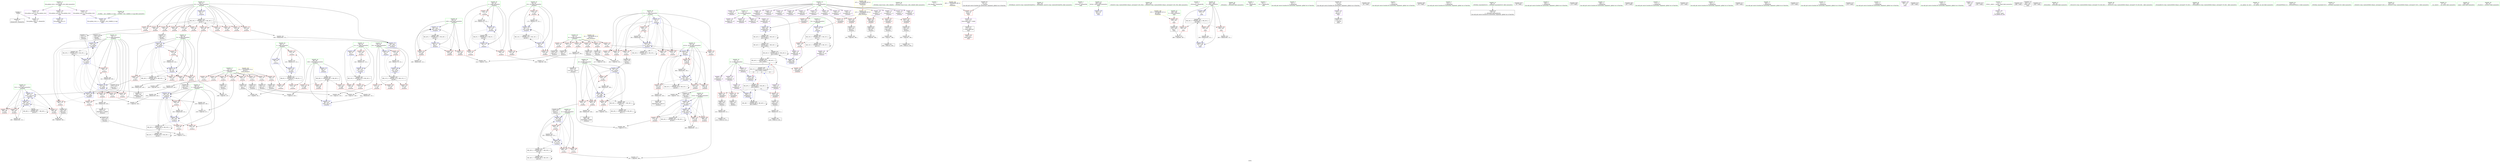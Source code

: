 digraph "SVFG" {
	label="SVFG";

	Node0x561394d9c240 [shape=record,color=grey,label="{NodeID: 0\nNullPtr}"];
	Node0x561394d9c240 -> Node0x561394dd1310[style=solid];
	Node0x561394d9c240 -> Node0x561394ddd3c0[style=solid];
	Node0x561394de5db0 [shape=record,color=grey,label="{NodeID: 360\n383 = cmp(380, 382, )\n}"];
	Node0x561394ddf470 [shape=record,color=blue,label="{NodeID: 277\n90\<--436\nj165\<--inc174\n_Z5solvev\n}"];
	Node0x561394ddf470 -> Node0x561394dd4490[style=dashed];
	Node0x561394ddf470 -> Node0x561394dd4560[style=dashed];
	Node0x561394ddf470 -> Node0x561394dd4630[style=dashed];
	Node0x561394ddf470 -> Node0x561394ddf470[style=dashed];
	Node0x561394ddf470 -> Node0x561394dfc0d0[style=dashed];
	Node0x561394dd31e0 [shape=record,color=red,label="{NodeID: 194\n282\<--76\n\<--j0\n_Z5solvev\n}"];
	Node0x561394dd31e0 -> Node0x561394de60b0[style=solid];
	Node0x561394da68e0 [shape=record,color=purple,label="{NodeID: 111\n319\<--8\narrayidx106\<--A\n_Z5solvev\n}"];
	Node0x561394da4bf0 [shape=record,color=green,label="{NodeID: 28\n54\<--55\nm\<--m_field_insensitive\n_Z5solvev\n}"];
	Node0x561394da4bf0 -> Node0x561394dd6630[style=solid];
	Node0x561394da4bf0 -> Node0x561394dd6700[style=solid];
	Node0x561394da4bf0 -> Node0x561394dd67d0[style=solid];
	Node0x561394da4bf0 -> Node0x561394dd68a0[style=solid];
	Node0x561394da4bf0 -> Node0x561394dd6970[style=solid];
	Node0x561394da4bf0 -> Node0x561394dd6a40[style=solid];
	Node0x561394dd48a0 [shape=record,color=red,label="{NodeID: 222\n208\<--207\n\<--arrayidx50\n_Z5solvev\n}"];
	Node0x561394dd48a0 -> Node0x561394dd2000[style=solid];
	Node0x561394dd63c0 [shape=record,color=red,label="{NodeID: 139\n245\<--52\n\<--n\n_Z5solvev\n}"];
	Node0x561394dd63c0 -> Node0x561394de4d30[style=solid];
	Node0x561394dd0e10 [shape=record,color=green,label="{NodeID: 56\n471\<--472\n_ZNSt8ios_base15sync_with_stdioEb\<--_ZNSt8ios_base15sync_with_stdioEb_field_insensitive\n}"];
	Node0x561394de3530 [shape=record,color=grey,label="{NodeID: 333\n353 = Binary(352, 205, )\n}"];
	Node0x561394de3530 -> Node0x561394dd2a90[style=solid];
	Node0x561394ddde80 [shape=record,color=blue,label="{NodeID: 250\n66\<--97\ni41\<--\n_Z5solvev\n}"];
	Node0x561394ddde80 -> Node0x561394e03dd0[style=dashed];
	Node0x561394dd7a80 [shape=record,color=red,label="{NodeID: 167\n221\<--66\n\<--i41\n_Z5solvev\n}"];
	Node0x561394dd7a80 -> Node0x561394dd20d0[style=solid];
	Node0x561394dd2680 [shape=record,color=black,label="{NodeID: 84\n289\<--288\nidxprom89\<--sub88\n_Z5solvev\n}"];
	Node0x561394dcf3f0 [shape=record,color=green,label="{NodeID: 1\n7\<--1\n__dso_handle\<--dummyObj\nGlob }"];
	Node0x561394e0af10 [shape=record,color=yellow,style=double,label="{NodeID: 444\n48V_1 = ENCHI(MR_48V_0)\npts\{1 \}\nFun[main]}"];
	Node0x561394e0af10 -> Node0x561394dd5ee0[style=dashed];
	Node0x561394de5f30 [shape=record,color=grey,label="{NodeID: 361\n150 = cmp(147, 149, )\n}"];
	Node0x561394ddf540 [shape=record,color=blue,label="{NodeID: 278\n88\<--442\ni160\<--inc178\n_Z5solvev\n}"];
	Node0x561394ddf540 -> Node0x561394dfbbd0[style=dashed];
	Node0x561394dd32b0 [shape=record,color=red,label="{NodeID: 195\n287\<--76\n\<--j0\n_Z5solvev\n}"];
	Node0x561394dd32b0 -> Node0x561394de3830[style=solid];
	Node0x561394da69b0 [shape=record,color=purple,label="{NodeID: 112\n321\<--8\narrayidx107\<--A\n_Z5solvev\n}"];
	Node0x561394da69b0 -> Node0x561394dd4cb0[style=solid];
	Node0x561394da4cc0 [shape=record,color=green,label="{NodeID: 29\n56\<--57\ni\<--i_field_insensitive\n_Z5solvev\n}"];
	Node0x561394da4cc0 -> Node0x561394dd6b10[style=solid];
	Node0x561394da4cc0 -> Node0x561394dd6be0[style=solid];
	Node0x561394da4cc0 -> Node0x561394dd6cb0[style=solid];
	Node0x561394da4cc0 -> Node0x561394ddd4c0[style=solid];
	Node0x561394da4cc0 -> Node0x561394ddd730[style=solid];
	Node0x561394dd4970 [shape=record,color=red,label="{NodeID: 223\n234\<--233\n\<--arrayidx58\n_Z5solvev\n}"];
	Node0x561394dd4970 -> Node0x561394dd2270[style=solid];
	Node0x561394dd6490 [shape=record,color=red,label="{NodeID: 140\n253\<--52\n\<--n\n_Z5solvev\n}"];
	Node0x561394dd6490 -> Node0x561394de4eb0[style=solid];
	Node0x561394dd0f10 [shape=record,color=green,label="{NodeID: 57\n480\<--481\n_ZNSt9basic_iosIcSt11char_traitsIcEE3tieEPSo\<--_ZNSt9basic_iosIcSt11char_traitsIcEE3tieEPSo_field_insensitive\n}"];
	Node0x561394de36b0 [shape=record,color=grey,label="{NodeID: 334\n372 = Binary(371, 205, )\n}"];
	Node0x561394de36b0 -> Node0x561394dd2d00[style=solid];
	Node0x561394dddf50 [shape=record,color=blue,label="{NodeID: 251\n68\<--196\ni0\<--conv48\n_Z5solvev\n}"];
	Node0x561394dddf50 -> Node0x561394dd8100[style=dashed];
	Node0x561394dddf50 -> Node0x561394dd81d0[style=dashed];
	Node0x561394dddf50 -> Node0x561394dd82a0[style=dashed];
	Node0x561394dddf50 -> Node0x561394dd8370[style=dashed];
	Node0x561394dddf50 -> Node0x561394dd8440[style=dashed];
	Node0x561394dddf50 -> Node0x561394dde020[style=dashed];
	Node0x561394dddf50 -> Node0x561394e042d0[style=dashed];
	Node0x561394dd7b50 [shape=record,color=red,label="{NodeID: 168\n249\<--66\n\<--i41\n_Z5solvev\n}"];
	Node0x561394dd7b50 -> Node0x561394dd2340[style=solid];
	Node0x561394dd2750 [shape=record,color=black,label="{NodeID: 85\n292\<--291\nconv91\<--\n_Z5solvev\n}"];
	Node0x561394dd2750 -> Node0x561394de6830[style=solid];
	Node0x561394da6fb0 [shape=record,color=green,label="{NodeID: 2\n14\<--1\n_ZSt3cin\<--dummyObj\nGlob }"];
	Node0x561394de60b0 [shape=record,color=grey,label="{NodeID: 362\n283 = cmp(282, 201, )\n}"];
	Node0x561394ddf610 [shape=record,color=blue,label="{NodeID: 279\n463\<--201\nretval\<--\nmain\n}"];
	Node0x561394dd3380 [shape=record,color=red,label="{NodeID: 196\n297\<--76\n\<--j0\n_Z5solvev\n}"];
	Node0x561394dd3380 -> Node0x561394de3fb0[style=solid];
	Node0x561394da6a80 [shape=record,color=purple,label="{NodeID: 113\n351\<--8\narrayidx124\<--A\n_Z5solvev\n}"];
	Node0x561394da4d90 [shape=record,color=green,label="{NodeID: 30\n58\<--59\nj\<--j_field_insensitive\n_Z5solvev\n}"];
	Node0x561394da4d90 -> Node0x561394dd6d80[style=solid];
	Node0x561394da4d90 -> Node0x561394dd6e50[style=solid];
	Node0x561394da4d90 -> Node0x561394dd6f20[style=solid];
	Node0x561394da4d90 -> Node0x561394ddd590[style=solid];
	Node0x561394da4d90 -> Node0x561394ddd660[style=solid];
	Node0x561394dd4a40 [shape=record,color=red,label="{NodeID: 224\n268\<--267\n\<--arrayidx77\n_Z5solvev\n}"];
	Node0x561394dd4a40 -> Node0x561394dd24e0[style=solid];
	Node0x561394dd6560 [shape=record,color=red,label="{NodeID: 141\n415\<--52\n\<--n\n_Z5solvev\n}"];
	Node0x561394dd6560 -> Node0x561394dd2f70[style=solid];
	Node0x561394dd1010 [shape=record,color=green,label="{NodeID: 58\n492\<--493\n_ZStlsISt11char_traitsIcEERSt13basic_ostreamIcT_ES5_PKc\<--_ZStlsISt11char_traitsIcEERSt13basic_ostreamIcT_ES5_PKc_field_insensitive\n}"];
	Node0x561394de3830 [shape=record,color=grey,label="{NodeID: 335\n288 = Binary(287, 205, )\n}"];
	Node0x561394de3830 -> Node0x561394dd2680[style=solid];
	Node0x561394dde020 [shape=record,color=blue,label="{NodeID: 252\n68\<--217\ni0\<--dec\n_Z5solvev\n}"];
	Node0x561394dde020 -> Node0x561394dd8100[style=dashed];
	Node0x561394dde020 -> Node0x561394dd81d0[style=dashed];
	Node0x561394dde020 -> Node0x561394dd82a0[style=dashed];
	Node0x561394dde020 -> Node0x561394dd8370[style=dashed];
	Node0x561394dde020 -> Node0x561394dd8440[style=dashed];
	Node0x561394dde020 -> Node0x561394dde020[style=dashed];
	Node0x561394dde020 -> Node0x561394e042d0[style=dashed];
	Node0x561394dd7c20 [shape=record,color=red,label="{NodeID: 169\n264\<--66\n\<--i41\n_Z5solvev\n}"];
	Node0x561394dd2820 [shape=record,color=black,label="{NodeID: 86\n302\<--301\nconv97\<--\n_Z5solvev\n}"];
	Node0x561394dd2820 -> Node0x561394dde770[style=solid];
	Node0x561394da32f0 [shape=record,color=green,label="{NodeID: 3\n17\<--1\n_ZSt4cout\<--dummyObj\nGlob }"];
	Node0x561394e0bb10 [shape=record,color=yellow,style=double,label="{NodeID: 446\n52V_1 = ENCHI(MR_52V_0)\npts\{466 \}\nFun[main]}"];
	Node0x561394e0bb10 -> Node0x561394dd4f20[style=dashed];
	Node0x561394de6230 [shape=record,color=grey,label="{NodeID: 363\n134 = cmp(131, 133, )\n}"];
	Node0x561394ddf6e0 [shape=record,color=blue,label="{NodeID: 280\n467\<--97\ni\<--\nmain\n}"];
	Node0x561394ddf6e0 -> Node0x561394e08be0[style=dashed];
	Node0x561394dd3450 [shape=record,color=red,label="{NodeID: 197\n301\<--76\n\<--j0\n_Z5solvev\n}"];
	Node0x561394dd3450 -> Node0x561394dd2820[style=solid];
	Node0x561394da6b50 [shape=record,color=purple,label="{NodeID: 114\n355\<--8\narrayidx127\<--A\n_Z5solvev\n}"];
	Node0x561394da6b50 -> Node0x561394dd4d80[style=solid];
	Node0x561394da4e60 [shape=record,color=green,label="{NodeID: 31\n60\<--61\ni11\<--i11_field_insensitive\n_Z5solvev\n}"];
	Node0x561394da4e60 -> Node0x561394dd6ff0[style=solid];
	Node0x561394da4e60 -> Node0x561394dd70c0[style=solid];
	Node0x561394da4e60 -> Node0x561394dd7190[style=solid];
	Node0x561394da4e60 -> Node0x561394ddd800[style=solid];
	Node0x561394da4e60 -> Node0x561394ddd9a0[style=solid];
	Node0x561394dd4b10 [shape=record,color=red,label="{NodeID: 225\n276\<--275\n\<--arrayidx82\n_Z5solvev\n}"];
	Node0x561394dd4b10 -> Node0x561394dde500[style=solid];
	Node0x561394dd6630 [shape=record,color=red,label="{NodeID: 142\n107\<--54\n\<--m\n_Z5solvev\n}"];
	Node0x561394dd6630 -> Node0x561394dd17e0[style=solid];
	Node0x561394dd1110 [shape=record,color=green,label="{NodeID: 59\n497\<--498\n_ZNSolsEx\<--_ZNSolsEx_field_insensitive\n}"];
	Node0x561394de39b0 [shape=record,color=grey,label="{NodeID: 336\n142 = Binary(141, 121, )\n}"];
	Node0x561394de39b0 -> Node0x561394ddd9a0[style=solid];
	Node0x561394dde0f0 [shape=record,color=blue,label="{NodeID: 253\n70\<--222\ni1\<--conv52\n_Z5solvev\n}"];
	Node0x561394dde0f0 -> Node0x561394dd8510[style=dashed];
	Node0x561394dde0f0 -> Node0x561394dd85e0[style=dashed];
	Node0x561394dde0f0 -> Node0x561394dd86b0[style=dashed];
	Node0x561394dde0f0 -> Node0x561394dd8780[style=dashed];
	Node0x561394dde0f0 -> Node0x561394dde1c0[style=dashed];
	Node0x561394dde0f0 -> Node0x561394dde290[style=dashed];
	Node0x561394dde0f0 -> Node0x561394dde360[style=dashed];
	Node0x561394dd7cf0 [shape=record,color=red,label="{NodeID: 170\n272\<--66\n\<--i41\n_Z5solvev\n}"];
	Node0x561394dd28f0 [shape=record,color=black,label="{NodeID: 87\n310\<--309\nconv101\<--\n_Z5solvev\n}"];
	Node0x561394dd28f0 -> Node0x561394dde840[style=solid];
	Node0x561394da34c0 [shape=record,color=green,label="{NodeID: 4\n18\<--1\n.str\<--dummyObj\nGlob }"];
	Node0x561394de63b0 [shape=record,color=grey,label="{NodeID: 364\n200 = cmp(199, 201, )\n}"];
	Node0x561394ddf7b0 [shape=record,color=blue,label="{NodeID: 281\n467\<--504\ni\<--inc\nmain\n}"];
	Node0x561394ddf7b0 -> Node0x561394e08be0[style=dashed];
	Node0x561394dd3520 [shape=record,color=red,label="{NodeID: 198\n305\<--78\n\<--k\n_Z5solvev\n}"];
	Node0x561394dd3520 -> Node0x561394de7730[style=solid];
	Node0x561394dd5060 [shape=record,color=purple,label="{NodeID: 115\n324\<--10\narrayidx108\<--B\n_Z5solvev\n}"];
	Node0x561394da4f30 [shape=record,color=green,label="{NodeID: 32\n62\<--63\ni20\<--i20_field_insensitive\n_Z5solvev\n}"];
	Node0x561394da4f30 -> Node0x561394dd7260[style=solid];
	Node0x561394da4f30 -> Node0x561394dd7330[style=solid];
	Node0x561394da4f30 -> Node0x561394dd7400[style=solid];
	Node0x561394da4f30 -> Node0x561394dd74d0[style=solid];
	Node0x561394da4f30 -> Node0x561394ddda70[style=solid];
	Node0x561394da4f30 -> Node0x561394ddddb0[style=solid];
	Node0x561394dd4be0 [shape=record,color=red,label="{NodeID: 226\n291\<--290\n\<--arrayidx90\n_Z5solvev\n}"];
	Node0x561394dd4be0 -> Node0x561394dd2750[style=solid];
	Node0x561394dd6700 [shape=record,color=red,label="{NodeID: 143\n155\<--54\n\<--m\n_Z5solvev\n}"];
	Node0x561394dd6700 -> Node0x561394dd1a50[style=solid];
	Node0x561394dd1210 [shape=record,color=green,label="{NodeID: 60\n24\<--519\n_GLOBAL__sub_I_Rafbill_0_0.cpp\<--_GLOBAL__sub_I_Rafbill_0_0.cpp_field_insensitive\n}"];
	Node0x561394dd1210 -> Node0x561394ddd2c0[style=solid];
	Node0x561394e02ed0 [shape=record,color=black,label="{NodeID: 420\nMR_12V_3 = PHI(MR_12V_4, MR_12V_2, )\npts\{63 \}\n}"];
	Node0x561394e02ed0 -> Node0x561394dd7260[style=dashed];
	Node0x561394e02ed0 -> Node0x561394dd7330[style=dashed];
	Node0x561394e02ed0 -> Node0x561394dd7400[style=dashed];
	Node0x561394e02ed0 -> Node0x561394dd74d0[style=dashed];
	Node0x561394e02ed0 -> Node0x561394ddddb0[style=dashed];
	Node0x561394de3b30 [shape=record,color=grey,label="{NodeID: 337\n398 = Binary(397, 121, )\n}"];
	Node0x561394de3b30 -> Node0x561394ddf130[style=solid];
	Node0x561394dde1c0 [shape=record,color=blue,label="{NodeID: 254\n70\<--241\ni1\<--inc63\n_Z5solvev\n}"];
	Node0x561394dde1c0 -> Node0x561394dd8510[style=dashed];
	Node0x561394dde1c0 -> Node0x561394dd85e0[style=dashed];
	Node0x561394dde1c0 -> Node0x561394dd86b0[style=dashed];
	Node0x561394dde1c0 -> Node0x561394dd8780[style=dashed];
	Node0x561394dde1c0 -> Node0x561394dde1c0[style=dashed];
	Node0x561394dde1c0 -> Node0x561394dde290[style=dashed];
	Node0x561394dde1c0 -> Node0x561394dde360[style=dashed];
	Node0x561394dd7dc0 [shape=record,color=red,label="{NodeID: 171\n285\<--66\n\<--i41\n_Z5solvev\n}"];
	Node0x561394dd29c0 [shape=record,color=black,label="{NodeID: 88\n315\<--314\nconv103\<--\n_Z5solvev\n}"];
	Node0x561394dd29c0 -> Node0x561394de6fb0[style=solid];
	Node0x561394da3550 [shape=record,color=green,label="{NodeID: 5\n20\<--1\n.str.1\<--dummyObj\nGlob }"];
	Node0x561394e0bcd0 [shape=record,color=yellow,style=double,label="{NodeID: 448\n42V_1 = ENCHI(MR_42V_0)\npts\{90000 \}\nFun[main]|{<s0>15}}"];
	Node0x561394e0bcd0:s0 -> Node0x561394e0d070[style=dashed,color=red];
	Node0x561394de6530 [shape=record,color=grey,label="{NodeID: 365\n102 = cmp(99, 101, )\n}"];
	Node0x561394dd35f0 [shape=record,color=red,label="{NodeID: 199\n325\<--78\n\<--k\n_Z5solvev\n}"];
	Node0x561394dd50f0 [shape=record,color=purple,label="{NodeID: 116\n326\<--10\narrayidx109\<--B\n_Z5solvev\n}"];
	Node0x561394dd50f0 -> Node0x561394dde910[style=solid];
	Node0x561394da5000 [shape=record,color=green,label="{NodeID: 33\n64\<--65\nj25\<--j25_field_insensitive\n_Z5solvev\n}"];
	Node0x561394da5000 -> Node0x561394dd75a0[style=solid];
	Node0x561394da5000 -> Node0x561394dd7670[style=solid];
	Node0x561394da5000 -> Node0x561394dd7740[style=solid];
	Node0x561394da5000 -> Node0x561394dddb40[style=solid];
	Node0x561394da5000 -> Node0x561394dddce0[style=solid];
	Node0x561394dd4cb0 [shape=record,color=red,label="{NodeID: 227\n322\<--321\n\<--arrayidx107\n_Z5solvev\n}"];
	Node0x561394dd4cb0 -> Node0x561394dde910[style=solid];
	Node0x561394dd67d0 [shape=record,color=red,label="{NodeID: 144\n260\<--54\n\<--m\n_Z5solvev\n}"];
	Node0x561394dd67d0 -> Node0x561394dd2410[style=solid];
	Node0x561394dd1310 [shape=record,color=black,label="{NodeID: 61\n2\<--3\ndummyVal\<--dummyVal\n}"];
	Node0x561394e033d0 [shape=record,color=black,label="{NodeID: 421\nMR_14V_2 = PHI(MR_14V_4, MR_14V_1, )\npts\{65 \}\n}"];
	Node0x561394e033d0 -> Node0x561394dddb40[style=dashed];
	Node0x561394de3cb0 [shape=record,color=grey,label="{NodeID: 338\n210 = Binary(209, 211, )\n}"];
	Node0x561394de3cb0 -> Node0x561394de1b50[style=solid];
	Node0x561394dde290 [shape=record,color=blue,label="{NodeID: 255\n70\<--250\ni1\<--conv68\n_Z5solvev\n}"];
	Node0x561394dde290 -> Node0x561394dd8850[style=dashed];
	Node0x561394dde290 -> Node0x561394dd8920[style=dashed];
	Node0x561394dde290 -> Node0x561394e047d0[style=dashed];
	Node0x561394dd7e90 [shape=record,color=red,label="{NodeID: 172\n318\<--66\n\<--i41\n_Z5solvev\n}"];
	Node0x561394dd2a90 [shape=record,color=black,label="{NodeID: 89\n354\<--353\nidxprom126\<--sub125\n_Z5solvev\n}"];
	Node0x561394da35e0 [shape=record,color=green,label="{NodeID: 6\n23\<--1\n\<--dummyObj\nCan only get source location for instruction, argument, global var or function.}"];
	Node0x561394de66b0 [shape=record,color=grey,label="{NodeID: 366\n358 = cmp(357, 166, )\n}"];
	Node0x561394de66b0 -> Node0x561394993ca0[style=solid];
	Node0x561394dd36c0 [shape=record,color=red,label="{NodeID: 200\n334\<--78\n\<--k\n_Z5solvev\n}"];
	Node0x561394dd36c0 -> Node0x561394de4430[style=solid];
	Node0x561394dd5180 [shape=record,color=purple,label="{NodeID: 117\n387\<--10\narrayidx147\<--B\n_Z5solvev\n}"];
	Node0x561394da50d0 [shape=record,color=green,label="{NodeID: 34\n66\<--67\ni41\<--i41_field_insensitive\n_Z5solvev\n}"];
	Node0x561394da50d0 -> Node0x561394dd7810[style=solid];
	Node0x561394da50d0 -> Node0x561394dd78e0[style=solid];
	Node0x561394da50d0 -> Node0x561394dd79b0[style=solid];
	Node0x561394da50d0 -> Node0x561394dd7a80[style=solid];
	Node0x561394da50d0 -> Node0x561394dd7b50[style=solid];
	Node0x561394da50d0 -> Node0x561394dd7c20[style=solid];
	Node0x561394da50d0 -> Node0x561394dd7cf0[style=solid];
	Node0x561394da50d0 -> Node0x561394dd7dc0[style=solid];
	Node0x561394da50d0 -> Node0x561394dd7e90[style=solid];
	Node0x561394da50d0 -> Node0x561394dd7f60[style=solid];
	Node0x561394da50d0 -> Node0x561394dd8030[style=solid];
	Node0x561394da50d0 -> Node0x561394ddde80[style=solid];
	Node0x561394da50d0 -> Node0x561394ddf200[style=solid];
	Node0x561394dd4d80 [shape=record,color=red,label="{NodeID: 228\n356\<--355\n\<--arrayidx127\n_Z5solvev\n}"];
	Node0x561394dd4d80 -> Node0x561394dd2b60[style=solid];
	Node0x561394dd68a0 [shape=record,color=red,label="{NodeID: 145\n344\<--54\n\<--m\n_Z5solvev\n}"];
	Node0x561394dd68a0 -> Node0x561394ddec50[style=solid];
	Node0x561394dd1410 [shape=record,color=black,label="{NodeID: 62\n15\<--14\n\<--_ZSt3cin\nCan only get source location for instruction, argument, global var or function.}"];
	Node0x561394dd1410 -> Node0x561394dd5e10[style=solid];
	Node0x561394e26940 [shape=record,color=black,label="{NodeID: 505\n92 = PHI()\n}"];
	Node0x561394e038d0 [shape=record,color=black,label="{NodeID: 422\nMR_46V_4 = PHI(MR_46V_5, MR_46V_2, )\npts\{130000 \}\n|{|<s6>15}}"];
	Node0x561394e038d0 -> Node0x561394dd47d0[style=dashed];
	Node0x561394e038d0 -> Node0x561394dd48a0[style=dashed];
	Node0x561394e038d0 -> Node0x561394dd4970[style=dashed];
	Node0x561394e038d0 -> Node0x561394dddc10[style=dashed];
	Node0x561394e038d0 -> Node0x561394dfcfd0[style=dashed];
	Node0x561394e038d0 -> Node0x561394e038d0[style=dashed];
	Node0x561394e038d0:s6 -> Node0x561394e090e0[style=dashed,color=blue];
	Node0x561394de3e30 [shape=record,color=grey,label="{NodeID: 339\n120 = Binary(119, 121, )\n}"];
	Node0x561394de3e30 -> Node0x561394ddd660[style=solid];
	Node0x561394dde360 [shape=record,color=blue,label="{NodeID: 256\n70\<--254\ni1\<--sub69\n_Z5solvev\n}"];
	Node0x561394dde360 -> Node0x561394dd8850[style=dashed];
	Node0x561394dde360 -> Node0x561394dd8920[style=dashed];
	Node0x561394dde360 -> Node0x561394e047d0[style=dashed];
	Node0x561394dd7f60 [shape=record,color=red,label="{NodeID: 173\n350\<--66\n\<--i41\n_Z5solvev\n}"];
	Node0x561394dd2b60 [shape=record,color=black,label="{NodeID: 90\n357\<--356\nconv128\<--\n_Z5solvev\n}"];
	Node0x561394dd2b60 -> Node0x561394de66b0[style=solid];
	Node0x561394da3670 [shape=record,color=green,label="{NodeID: 7\n97\<--1\n\<--dummyObj\nCan only get source location for instruction, argument, global var or function.}"];
	Node0x561394e0bec0 [shape=record,color=yellow,style=double,label="{NodeID: 450\n2V_1 = ENCHI(MR_2V_0)\npts\{53 \}\nFun[_Z5solvev]}"];
	Node0x561394e0bec0 -> Node0x561394dd5fb0[style=dashed];
	Node0x561394e0bec0 -> Node0x561394dd6080[style=dashed];
	Node0x561394e0bec0 -> Node0x561394dd6150[style=dashed];
	Node0x561394e0bec0 -> Node0x561394dd6220[style=dashed];
	Node0x561394e0bec0 -> Node0x561394dd62f0[style=dashed];
	Node0x561394e0bec0 -> Node0x561394dd63c0[style=dashed];
	Node0x561394e0bec0 -> Node0x561394dd6490[style=dashed];
	Node0x561394e0bec0 -> Node0x561394dd6560[style=dashed];
	Node0x561394de6830 [shape=record,color=grey,label="{NodeID: 367\n293 = cmp(292, 166, )\n}"];
	Node0x561394de6830 -> Node0x561394de20f0[style=solid];
	Node0x561394dd3790 [shape=record,color=red,label="{NodeID: 201\n313\<--80\n\<--l\n_Z5solvev\n}"];
	Node0x561394dd3790 -> Node0x561394de6fb0[style=solid];
	Node0x561394dd5250 [shape=record,color=purple,label="{NodeID: 118\n389\<--10\narrayidx148\<--B\n_Z5solvev\n}"];
	Node0x561394dd5250 -> Node0x561394ddef90[style=solid];
	Node0x561394da51a0 [shape=record,color=green,label="{NodeID: 35\n68\<--69\ni0\<--i0_field_insensitive\n_Z5solvev\n}"];
	Node0x561394da51a0 -> Node0x561394dd8100[style=solid];
	Node0x561394da51a0 -> Node0x561394dd81d0[style=solid];
	Node0x561394da51a0 -> Node0x561394dd82a0[style=solid];
	Node0x561394da51a0 -> Node0x561394dd8370[style=solid];
	Node0x561394da51a0 -> Node0x561394dd8440[style=solid];
	Node0x561394da51a0 -> Node0x561394dddf50[style=solid];
	Node0x561394da51a0 -> Node0x561394dde020[style=solid];
	Node0x561394dd4e50 [shape=record,color=red,label="{NodeID: 229\n430\<--429\n\<--arrayidx171\n_Z5solvev\n}"];
	Node0x561394dd6970 [shape=record,color=red,label="{NodeID: 146\n371\<--54\n\<--m\n_Z5solvev\n}"];
	Node0x561394dd6970 -> Node0x561394de36b0[style=solid];
	Node0x561394dd1510 [shape=record,color=black,label="{NodeID: 63\n16\<--14\n\<--_ZSt3cin\nCan only get source location for instruction, argument, global var or function.}"];
	Node0x561394dd1510 -> Node0x561394dd5ee0[style=solid];
	Node0x561394e26aa0 [shape=record,color=black,label="{NodeID: 506\n95 = PHI()\n}"];
	Node0x561394e03dd0 [shape=record,color=black,label="{NodeID: 423\nMR_16V_3 = PHI(MR_16V_4, MR_16V_2, )\npts\{67 \}\n}"];
	Node0x561394e03dd0 -> Node0x561394dd7810[style=dashed];
	Node0x561394e03dd0 -> Node0x561394dd78e0[style=dashed];
	Node0x561394e03dd0 -> Node0x561394dd79b0[style=dashed];
	Node0x561394e03dd0 -> Node0x561394dd7a80[style=dashed];
	Node0x561394e03dd0 -> Node0x561394dd7b50[style=dashed];
	Node0x561394e03dd0 -> Node0x561394dd7c20[style=dashed];
	Node0x561394e03dd0 -> Node0x561394dd7cf0[style=dashed];
	Node0x561394e03dd0 -> Node0x561394dd7dc0[style=dashed];
	Node0x561394e03dd0 -> Node0x561394dd7e90[style=dashed];
	Node0x561394e03dd0 -> Node0x561394dd7f60[style=dashed];
	Node0x561394e03dd0 -> Node0x561394dd8030[style=dashed];
	Node0x561394e03dd0 -> Node0x561394ddf200[style=dashed];
	Node0x561394de3fb0 [shape=record,color=grey,label="{NodeID: 340\n298 = Binary(297, 205, )\n}"];
	Node0x561394de3fb0 -> Node0x561394dde6a0[style=solid];
	Node0x561394dde430 [shape=record,color=blue,label="{NodeID: 257\n74\<--97\nj71\<--\n_Z5solvev\n}"];
	Node0x561394dde430 -> Node0x561394dd8ac0[style=dashed];
	Node0x561394dde430 -> Node0x561394dd8b90[style=dashed];
	Node0x561394dde430 -> Node0x561394dd8c60[style=dashed];
	Node0x561394dde430 -> Node0x561394dd8d30[style=dashed];
	Node0x561394dde430 -> Node0x561394dd8e00[style=dashed];
	Node0x561394dde430 -> Node0x561394dd3040[style=dashed];
	Node0x561394dde430 -> Node0x561394dd3110[style=dashed];
	Node0x561394dde430 -> Node0x561394ddeb80[style=dashed];
	Node0x561394dde430 -> Node0x561394e051d0[style=dashed];
	Node0x561394dd8030 [shape=record,color=red,label="{NodeID: 174\n403\<--66\n\<--i41\n_Z5solvev\n}"];
	Node0x561394dd8030 -> Node0x561394de4130[style=solid];
	Node0x561394dd2c30 [shape=record,color=black,label="{NodeID: 91\n367\<--366\nconv135\<--\n_Z5solvev\n}"];
	Node0x561394dd2c30 -> Node0x561394ddedf0[style=solid];
	Node0x561394da5700 [shape=record,color=green,label="{NodeID: 8\n121\<--1\n\<--dummyObj\nCan only get source location for instruction, argument, global var or function.}"];
	Node0x561394e0bfd0 [shape=record,color=yellow,style=double,label="{NodeID: 451\n4V_1 = ENCHI(MR_4V_0)\npts\{55 \}\nFun[_Z5solvev]}"];
	Node0x561394e0bfd0 -> Node0x561394dd6630[style=dashed];
	Node0x561394e0bfd0 -> Node0x561394dd6700[style=dashed];
	Node0x561394e0bfd0 -> Node0x561394dd67d0[style=dashed];
	Node0x561394e0bfd0 -> Node0x561394dd68a0[style=dashed];
	Node0x561394e0bfd0 -> Node0x561394dd6970[style=dashed];
	Node0x561394e0bfd0 -> Node0x561394dd6a40[style=dashed];
	Node0x561394de69b0 [shape=record,color=grey,label="{NodeID: 368\n374 = cmp(370, 373, )\n}"];
	Node0x561394dd3860 [shape=record,color=red,label="{NodeID: 202\n323\<--80\n\<--l\n_Z5solvev\n}"];
	Node0x561394dd5320 [shape=record,color=purple,label="{NodeID: 119\n427\<--10\narrayidx170\<--B\n_Z5solvev\n}"];
	Node0x561394da5270 [shape=record,color=green,label="{NodeID: 36\n70\<--71\ni1\<--i1_field_insensitive\n_Z5solvev\n}"];
	Node0x561394da5270 -> Node0x561394dd8510[style=solid];
	Node0x561394da5270 -> Node0x561394dd85e0[style=solid];
	Node0x561394da5270 -> Node0x561394dd86b0[style=solid];
	Node0x561394da5270 -> Node0x561394dd8780[style=solid];
	Node0x561394da5270 -> Node0x561394dd8850[style=solid];
	Node0x561394da5270 -> Node0x561394dd8920[style=solid];
	Node0x561394da5270 -> Node0x561394dde0f0[style=solid];
	Node0x561394da5270 -> Node0x561394dde1c0[style=solid];
	Node0x561394da5270 -> Node0x561394dde290[style=solid];
	Node0x561394da5270 -> Node0x561394dde360[style=solid];
	Node0x561394dd4f20 [shape=record,color=red,label="{NodeID: 230\n486\<--465\n\<--t\nmain\n}"];
	Node0x561394dd4f20 -> Node0x561394dd04a0[style=solid];
	Node0x561394dd6a40 [shape=record,color=red,label="{NodeID: 147\n422\<--54\n\<--m\n_Z5solvev\n}"];
	Node0x561394dd6a40 -> Node0x561394dd0230[style=solid];
	Node0x561394dd1610 [shape=record,color=black,label="{NodeID: 64\n35\<--36\n\<--_ZNSt8ios_base4InitD1Ev\nCan only get source location for instruction, argument, global var or function.}"];
	Node0x561394e26b70 [shape=record,color=black,label="{NodeID: 507\n34 = PHI()\n}"];
	Node0x561394e042d0 [shape=record,color=black,label="{NodeID: 424\nMR_18V_2 = PHI(MR_18V_6, MR_18V_1, )\npts\{69 \}\n}"];
	Node0x561394e042d0 -> Node0x561394dddf50[style=dashed];
	Node0x561394e042d0 -> Node0x561394e042d0[style=dashed];
	Node0x561394de4130 [shape=record,color=grey,label="{NodeID: 341\n404 = Binary(403, 121, )\n}"];
	Node0x561394de4130 -> Node0x561394ddf200[style=solid];
	Node0x561394dde500 [shape=record,color=blue,label="{NodeID: 258\n72\<--276\nlst\<--\n_Z5solvev\n}"];
	Node0x561394dde500 -> Node0x561394dfedd0[style=dashed];
	Node0x561394dd8100 [shape=record,color=red,label="{NodeID: 175\n199\<--68\n\<--i0\n_Z5solvev\n}"];
	Node0x561394dd8100 -> Node0x561394de63b0[style=solid];
	Node0x561394dd2d00 [shape=record,color=black,label="{NodeID: 92\n373\<--372\nconv138\<--sub137\n_Z5solvev\n}"];
	Node0x561394dd2d00 -> Node0x561394de69b0[style=solid];
	Node0x561394da5790 [shape=record,color=green,label="{NodeID: 9\n139\<--1\n\<--dummyObj\nCan only get source location for instruction, argument, global var or function.}"];
	Node0x561394de6b30 [shape=record,color=grey,label="{NodeID: 369\n348 = cmp(347, 201, )\n}"];
	Node0x561394dd3930 [shape=record,color=red,label="{NodeID: 203\n329\<--80\n\<--l\n_Z5solvev\n}"];
	Node0x561394dd3930 -> Node0x561394de51b0[style=solid];
	Node0x561394dd53f0 [shape=record,color=purple,label="{NodeID: 120\n429\<--10\narrayidx171\<--B\n_Z5solvev\n}"];
	Node0x561394dd53f0 -> Node0x561394dd4e50[style=solid];
	Node0x561394da5340 [shape=record,color=green,label="{NodeID: 37\n72\<--73\nlst\<--lst_field_insensitive\n_Z5solvev\n}"];
	Node0x561394da5340 -> Node0x561394dd89f0[style=solid];
	Node0x561394da5340 -> Node0x561394dde500[style=solid];
	Node0x561394dfbbd0 [shape=record,color=black,label="{NodeID: 397\nMR_38V_3 = PHI(MR_38V_4, MR_38V_2, )\npts\{89 \}\n}"];
	Node0x561394dfbbd0 -> Node0x561394dd4220[style=dashed];
	Node0x561394dfbbd0 -> Node0x561394dd42f0[style=dashed];
	Node0x561394dfbbd0 -> Node0x561394dd43c0[style=dashed];
	Node0x561394dfbbd0 -> Node0x561394ddf540[style=dashed];
	Node0x561394ddcef0 [shape=record,color=red,label="{NodeID: 231\n485\<--467\n\<--i\nmain\n}"];
	Node0x561394ddcef0 -> Node0x561394de78b0[style=solid];
	Node0x561394dd6b10 [shape=record,color=red,label="{NodeID: 148\n99\<--56\n\<--i\n_Z5solvev\n}"];
	Node0x561394dd6b10 -> Node0x561394de6530[style=solid];
	Node0x561394dd1710 [shape=record,color=black,label="{NodeID: 65\n101\<--100\nconv\<--\n_Z5solvev\n}"];
	Node0x561394dd1710 -> Node0x561394de6530[style=solid];
	Node0x561394e26c40 [shape=record,color=black,label="{NodeID: 508\n115 = PHI()\n}"];
	Node0x561394e047d0 [shape=record,color=black,label="{NodeID: 425\nMR_20V_2 = PHI(MR_20V_9, MR_20V_1, )\npts\{71 \}\n}"];
	Node0x561394e047d0 -> Node0x561394dde0f0[style=dashed];
	Node0x561394e047d0 -> Node0x561394e047d0[style=dashed];
	Node0x561394de42b0 [shape=record,color=grey,label="{NodeID: 342\n226 = Binary(225, 205, )\n}"];
	Node0x561394de42b0 -> Node0x561394de7130[style=solid];
	Node0x561394dde5d0 [shape=record,color=blue,label="{NodeID: 259\n76\<--279\nj0\<--conv83\n_Z5solvev\n}"];
	Node0x561394dde5d0 -> Node0x561394dd31e0[style=dashed];
	Node0x561394dde5d0 -> Node0x561394dd32b0[style=dashed];
	Node0x561394dde5d0 -> Node0x561394dd3380[style=dashed];
	Node0x561394dde5d0 -> Node0x561394dd3450[style=dashed];
	Node0x561394dde5d0 -> Node0x561394dde6a0[style=dashed];
	Node0x561394dde5d0 -> Node0x561394dff7d0[style=dashed];
	Node0x561394dd81d0 [shape=record,color=red,label="{NodeID: 176\n203\<--68\n\<--i0\n_Z5solvev\n}"];
	Node0x561394dd81d0 -> Node0x561394de48b0[style=solid];
	Node0x561394dd2dd0 [shape=record,color=black,label="{NodeID: 93\n377\<--376\nconv142\<--\n_Z5solvev\n}"];
	Node0x561394dd2dd0 -> Node0x561394ddeec0[style=solid];
	Node0x561394da5820 [shape=record,color=green,label="{NodeID: 10\n166\<--1\n\<--dummyObj\nCan only get source location for instruction, argument, global var or function.}"];
	Node0x561394de6cb0 [shape=record,color=grey,label="{NodeID: 370\n188 = cmp(185, 187, )\n}"];
	Node0x561394dd3a00 [shape=record,color=red,label="{NodeID: 204\n347\<--82\n\<--j0120\n_Z5solvev\n}"];
	Node0x561394dd3a00 -> Node0x561394de6b30[style=solid];
	Node0x561394dd54c0 [shape=record,color=purple,label="{NodeID: 121\n137\<--12\narrayidx16\<--E\n_Z5solvev\n}"];
	Node0x561394dd54c0 -> Node0x561394ddd8d0[style=solid];
	Node0x561394da5410 [shape=record,color=green,label="{NodeID: 38\n74\<--75\nj71\<--j71_field_insensitive\n_Z5solvev\n}"];
	Node0x561394da5410 -> Node0x561394dd8ac0[style=solid];
	Node0x561394da5410 -> Node0x561394dd8b90[style=solid];
	Node0x561394da5410 -> Node0x561394dd8c60[style=solid];
	Node0x561394da5410 -> Node0x561394dd8d30[style=solid];
	Node0x561394da5410 -> Node0x561394dd8e00[style=solid];
	Node0x561394da5410 -> Node0x561394dd3040[style=solid];
	Node0x561394da5410 -> Node0x561394dd3110[style=solid];
	Node0x561394da5410 -> Node0x561394dde430[style=solid];
	Node0x561394da5410 -> Node0x561394ddeb80[style=solid];
	Node0x561394dfc0d0 [shape=record,color=black,label="{NodeID: 398\nMR_40V_2 = PHI(MR_40V_4, MR_40V_1, )\npts\{91 \}\n}"];
	Node0x561394dfc0d0 -> Node0x561394ddf3a0[style=dashed];
	Node0x561394ddcf80 [shape=record,color=red,label="{NodeID: 232\n494\<--467\n\<--i\nmain\n}"];
	Node0x561394ddcf80 -> Node0x561394de5330[style=solid];
	Node0x561394dd6be0 [shape=record,color=red,label="{NodeID: 149\n111\<--56\n\<--i\n_Z5solvev\n}"];
	Node0x561394dd17e0 [shape=record,color=black,label="{NodeID: 66\n108\<--107\nconv3\<--\n_Z5solvev\n}"];
	Node0x561394dd17e0 -> Node0x561394de6e30[style=solid];
	Node0x561394e26d40 [shape=record,color=black,label="{NodeID: 509\n407 = PHI()\n}"];
	Node0x561394e04cd0 [shape=record,color=black,label="{NodeID: 426\nMR_22V_2 = PHI(MR_22V_6, MR_22V_1, )\npts\{73 \}\n}"];
	Node0x561394e04cd0 -> Node0x561394dfedd0[style=dashed];
	Node0x561394e04cd0 -> Node0x561394e04cd0[style=dashed];
	Node0x561394de4430 [shape=record,color=grey,label="{NodeID: 343\n335 = Binary(334, 121, )\n}"];
	Node0x561394de4430 -> Node0x561394ddeab0[style=solid];
	Node0x561394dde6a0 [shape=record,color=blue,label="{NodeID: 260\n76\<--298\nj0\<--sub95\n_Z5solvev\n}"];
	Node0x561394dde6a0 -> Node0x561394dd31e0[style=dashed];
	Node0x561394dde6a0 -> Node0x561394dd32b0[style=dashed];
	Node0x561394dde6a0 -> Node0x561394dd3380[style=dashed];
	Node0x561394dde6a0 -> Node0x561394dd3450[style=dashed];
	Node0x561394dde6a0 -> Node0x561394dde6a0[style=dashed];
	Node0x561394dde6a0 -> Node0x561394dff7d0[style=dashed];
	Node0x561394dd82a0 [shape=record,color=red,label="{NodeID: 177\n216\<--68\n\<--i0\n_Z5solvev\n}"];
	Node0x561394dd82a0 -> Node0x561394de5030[style=solid];
	Node0x561394dd2ea0 [shape=record,color=black,label="{NodeID: 94\n382\<--381\nconv144\<--\n_Z5solvev\n}"];
	Node0x561394dd2ea0 -> Node0x561394de5db0[style=solid];
	Node0x561394da58b0 [shape=record,color=green,label="{NodeID: 11\n171\<--1\n\<--dummyObj\nCan only get source location for instruction, argument, global var or function.}"];
	Node0x561394de6e30 [shape=record,color=grey,label="{NodeID: 371\n109 = cmp(106, 108, )\n}"];
	Node0x561394dd3ad0 [shape=record,color=red,label="{NodeID: 205\n352\<--82\n\<--j0120\n_Z5solvev\n}"];
	Node0x561394dd3ad0 -> Node0x561394de3530[style=solid];
	Node0x561394dd5590 [shape=record,color=purple,label="{NodeID: 122\n169\<--12\narrayidx34\<--E\n_Z5solvev\n}"];
	Node0x561394dd5590 -> Node0x561394dddc10[style=solid];
	Node0x561394da54e0 [shape=record,color=green,label="{NodeID: 39\n76\<--77\nj0\<--j0_field_insensitive\n_Z5solvev\n}"];
	Node0x561394da54e0 -> Node0x561394dd31e0[style=solid];
	Node0x561394da54e0 -> Node0x561394dd32b0[style=solid];
	Node0x561394da54e0 -> Node0x561394dd3380[style=solid];
	Node0x561394da54e0 -> Node0x561394dd3450[style=solid];
	Node0x561394da54e0 -> Node0x561394dde5d0[style=solid];
	Node0x561394da54e0 -> Node0x561394dde6a0[style=solid];
	Node0x561394ddd050 [shape=record,color=red,label="{NodeID: 233\n503\<--467\n\<--i\nmain\n}"];
	Node0x561394ddd050 -> Node0x561394de45b0[style=solid];
	Node0x561394dd6cb0 [shape=record,color=red,label="{NodeID: 150\n125\<--56\n\<--i\n_Z5solvev\n}"];
	Node0x561394dd6cb0 -> Node0x561394de3230[style=solid];
	Node0x561394dd18b0 [shape=record,color=black,label="{NodeID: 67\n133\<--132\nconv13\<--\n_Z5solvev\n}"];
	Node0x561394dd18b0 -> Node0x561394de6230[style=solid];
	Node0x561394e26e40 [shape=record,color=black,label="{NodeID: 510\n431 = PHI()\n}"];
	Node0x561394e051d0 [shape=record,color=black,label="{NodeID: 427\nMR_24V_2 = PHI(MR_24V_6, MR_24V_1, )\npts\{75 \}\n}"];
	Node0x561394e051d0 -> Node0x561394dde430[style=dashed];
	Node0x561394e051d0 -> Node0x561394e051d0[style=dashed];
	Node0x561394de45b0 [shape=record,color=grey,label="{NodeID: 344\n504 = Binary(503, 121, )\n}"];
	Node0x561394de45b0 -> Node0x561394ddf7b0[style=solid];
	Node0x561394dde770 [shape=record,color=blue,label="{NodeID: 261\n78\<--302\nk\<--conv97\n_Z5solvev\n}"];
	Node0x561394dde770 -> Node0x561394dd3520[style=dashed];
	Node0x561394dde770 -> Node0x561394dd35f0[style=dashed];
	Node0x561394dde770 -> Node0x561394dd36c0[style=dashed];
	Node0x561394dde770 -> Node0x561394ddeab0[style=dashed];
	Node0x561394dde770 -> Node0x561394dffcd0[style=dashed];
	Node0x561394dd8370 [shape=record,color=red,label="{NodeID: 178\n309\<--68\n\<--i0\n_Z5solvev\n}"];
	Node0x561394dd8370 -> Node0x561394dd28f0[style=solid];
	Node0x561394dd2f70 [shape=record,color=black,label="{NodeID: 95\n416\<--415\nconv162\<--\n_Z5solvev\n}"];
	Node0x561394dd2f70 -> Node0x561394de5930[style=solid];
	Node0x561394da5980 [shape=record,color=green,label="{NodeID: 12\n201\<--1\n\<--dummyObj\nCan only get source location for instruction, argument, global var or function.}"];
	Node0x561394de6fb0 [shape=record,color=grey,label="{NodeID: 372\n316 = cmp(313, 315, )\n}"];
	Node0x561394dd3ba0 [shape=record,color=red,label="{NodeID: 206\n362\<--82\n\<--j0120\n_Z5solvev\n}"];
	Node0x561394dd3ba0 -> Node0x561394de2f30[style=solid];
	Node0x561394dd5660 [shape=record,color=purple,label="{NodeID: 123\n191\<--12\narrayidx46\<--E\n_Z5solvev\n}"];
	Node0x561394dd5660 -> Node0x561394dd47d0[style=solid];
	Node0x561394da55b0 [shape=record,color=green,label="{NodeID: 40\n78\<--79\nk\<--k_field_insensitive\n_Z5solvev\n}"];
	Node0x561394da55b0 -> Node0x561394dd3520[style=solid];
	Node0x561394da55b0 -> Node0x561394dd35f0[style=solid];
	Node0x561394da55b0 -> Node0x561394dd36c0[style=solid];
	Node0x561394da55b0 -> Node0x561394dde770[style=solid];
	Node0x561394da55b0 -> Node0x561394ddeab0[style=solid];
	Node0x561394ddd120 [shape=record,color=red,label="{NodeID: 234\n476\<--475\nvbase.offset\<--\nmain\n}"];
	Node0x561394dd6d80 [shape=record,color=red,label="{NodeID: 151\n106\<--58\n\<--j\n_Z5solvev\n}"];
	Node0x561394dd6d80 -> Node0x561394de6e30[style=solid];
	Node0x561394dd1980 [shape=record,color=black,label="{NodeID: 68\n149\<--148\nconv22\<--\n_Z5solvev\n}"];
	Node0x561394dd1980 -> Node0x561394de5f30[style=solid];
	Node0x561394e26f40 [shape=record,color=black,label="{NodeID: 511\n439 = PHI()\n}"];
	Node0x561394e056d0 [shape=record,color=black,label="{NodeID: 428\nMR_26V_2 = PHI(MR_26V_8, MR_26V_1, )\npts\{77 \}\n}"];
	Node0x561394e056d0 -> Node0x561394dff7d0[style=dashed];
	Node0x561394e056d0 -> Node0x561394e056d0[style=dashed];
	Node0x561394de4730 [shape=record,color=grey,label="{NodeID: 345\n231 = Binary(230, 205, )\n}"];
	Node0x561394de4730 -> Node0x561394dd21a0[style=solid];
	Node0x561394dde840 [shape=record,color=blue,label="{NodeID: 262\n80\<--310\nl\<--conv101\n_Z5solvev\n}"];
	Node0x561394dde840 -> Node0x561394dd3790[style=dashed];
	Node0x561394dde840 -> Node0x561394dd3860[style=dashed];
	Node0x561394dde840 -> Node0x561394dd3930[style=dashed];
	Node0x561394dde840 -> Node0x561394dde840[style=dashed];
	Node0x561394dde840 -> Node0x561394dde9e0[style=dashed];
	Node0x561394dde840 -> Node0x561394e001d0[style=dashed];
	Node0x561394dd8440 [shape=record,color=red,label="{NodeID: 179\n376\<--68\n\<--i0\n_Z5solvev\n}"];
	Node0x561394dd8440 -> Node0x561394dd2dd0[style=solid];
	Node0x561394dd0230 [shape=record,color=black,label="{NodeID: 96\n423\<--422\nconv167\<--\n_Z5solvev\n}"];
	Node0x561394dd0230 -> Node0x561394de5c30[style=solid];
	Node0x561394da24f0 [shape=record,color=green,label="{NodeID: 13\n205\<--1\n\<--dummyObj\nCan only get source location for instruction, argument, global var or function.}"];
	Node0x561394de7130 [shape=record,color=grey,label="{NodeID: 373\n228 = cmp(226, 227, )\n}"];
	Node0x561394dd3c70 [shape=record,color=red,label="{NodeID: 207\n366\<--82\n\<--j0120\n_Z5solvev\n}"];
	Node0x561394dd3c70 -> Node0x561394dd2c30[style=solid];
	Node0x561394dd5730 [shape=record,color=purple,label="{NodeID: 124\n207\<--12\narrayidx50\<--E\n_Z5solvev\n}"];
	Node0x561394dd5730 -> Node0x561394dd48a0[style=solid];
	Node0x561394da5ee0 [shape=record,color=green,label="{NodeID: 41\n80\<--81\nl\<--l_field_insensitive\n_Z5solvev\n}"];
	Node0x561394da5ee0 -> Node0x561394dd3790[style=solid];
	Node0x561394da5ee0 -> Node0x561394dd3860[style=solid];
	Node0x561394da5ee0 -> Node0x561394dd3930[style=solid];
	Node0x561394da5ee0 -> Node0x561394dde840[style=solid];
	Node0x561394da5ee0 -> Node0x561394dde9e0[style=solid];
	Node0x561394dfcfd0 [shape=record,color=black,label="{NodeID: 401\nMR_46V_7 = PHI(MR_46V_6, MR_46V_5, )\npts\{130000 \}\n}"];
	Node0x561394dfcfd0 -> Node0x561394dddc10[style=dashed];
	Node0x561394dfcfd0 -> Node0x561394dfcfd0[style=dashed];
	Node0x561394dfcfd0 -> Node0x561394e038d0[style=dashed];
	Node0x561394ddd1f0 [shape=record,color=blue,label="{NodeID: 235\n523\<--23\nllvm.global_ctors_0\<--\nGlob }"];
	Node0x561394dd6e50 [shape=record,color=red,label="{NodeID: 152\n113\<--58\n\<--j\n_Z5solvev\n}"];
	Node0x561394dd1a50 [shape=record,color=black,label="{NodeID: 69\n156\<--155\nconv27\<--\n_Z5solvev\n}"];
	Node0x561394dd1a50 -> Node0x561394de5ab0[style=solid];
	Node0x561394e27040 [shape=record,color=black,label="{NodeID: 512\n470 = PHI()\n}"];
	Node0x561394e05bd0 [shape=record,color=black,label="{NodeID: 429\nMR_28V_2 = PHI(MR_28V_8, MR_28V_1, )\npts\{79 \}\n}"];
	Node0x561394e05bd0 -> Node0x561394dffcd0[style=dashed];
	Node0x561394e05bd0 -> Node0x561394e05bd0[style=dashed];
	Node0x561394de48b0 [shape=record,color=grey,label="{NodeID: 346\n204 = Binary(203, 205, )\n}"];
	Node0x561394de48b0 -> Node0x561394dd1f30[style=solid];
	Node0x561394dde910 [shape=record,color=blue,label="{NodeID: 263\n326\<--322\narrayidx109\<--\n_Z5solvev\n}"];
	Node0x561394dde910 -> Node0x561394dde910[style=dashed];
	Node0x561394dde910 -> Node0x561394e0a010[style=dashed];
	Node0x561394dd8510 [shape=record,color=red,label="{NodeID: 180\n225\<--70\n\<--i1\n_Z5solvev\n}"];
	Node0x561394dd8510 -> Node0x561394de42b0[style=solid];
	Node0x561394dd0300 [shape=record,color=black,label="{NodeID: 97\n475\<--474\n\<--vbase.offset.ptr\nmain\n}"];
	Node0x561394dd0300 -> Node0x561394ddd120[style=solid];
	Node0x561394da25c0 [shape=record,color=green,label="{NodeID: 14\n211\<--1\n\<--dummyObj\nCan only get source location for instruction, argument, global var or function.}"];
	Node0x561394de72b0 [shape=record,color=grey,label="{NodeID: 374\n247 = cmp(244, 246, )\n}"];
	Node0x561394dd3d40 [shape=record,color=red,label="{NodeID: 208\n370\<--84\n\<--k134\n_Z5solvev\n}"];
	Node0x561394dd3d40 -> Node0x561394de69b0[style=solid];
	Node0x561394dd5800 [shape=record,color=purple,label="{NodeID: 125\n233\<--12\narrayidx58\<--E\n_Z5solvev\n}"];
	Node0x561394dd5800 -> Node0x561394dd4970[style=solid];
	Node0x561394da5fb0 [shape=record,color=green,label="{NodeID: 42\n82\<--83\nj0120\<--j0120_field_insensitive\n_Z5solvev\n}"];
	Node0x561394da5fb0 -> Node0x561394dd3a00[style=solid];
	Node0x561394da5fb0 -> Node0x561394dd3ad0[style=solid];
	Node0x561394da5fb0 -> Node0x561394dd3ba0[style=solid];
	Node0x561394da5fb0 -> Node0x561394dd3c70[style=solid];
	Node0x561394da5fb0 -> Node0x561394ddec50[style=solid];
	Node0x561394da5fb0 -> Node0x561394dded20[style=solid];
	Node0x561394ddd2c0 [shape=record,color=blue,label="{NodeID: 236\n524\<--24\nllvm.global_ctors_1\<--_GLOBAL__sub_I_Rafbill_0_0.cpp\nGlob }"];
	Node0x561394dd6f20 [shape=record,color=red,label="{NodeID: 153\n119\<--58\n\<--j\n_Z5solvev\n}"];
	Node0x561394dd6f20 -> Node0x561394de3e30[style=solid];
	Node0x561394dd1b20 [shape=record,color=black,label="{NodeID: 70\n164\<--163\nconv32\<--\n_Z5solvev\n}"];
	Node0x561394dd1b20 -> Node0x561394de57b0[style=solid];
	Node0x561394e27140 [shape=record,color=black,label="{NodeID: 513\n479 = PHI()\n}"];
	Node0x561394e060d0 [shape=record,color=black,label="{NodeID: 430\nMR_30V_2 = PHI(MR_30V_9, MR_30V_1, )\npts\{81 \}\n}"];
	Node0x561394e060d0 -> Node0x561394e001d0[style=dashed];
	Node0x561394e060d0 -> Node0x561394e060d0[style=dashed];
	Node0x561394de4a30 [shape=record,color=grey,label="{NodeID: 347\n393 = Binary(392, 121, )\n}"];
	Node0x561394de4a30 -> Node0x561394ddf060[style=solid];
	Node0x561394dde9e0 [shape=record,color=blue,label="{NodeID: 264\n80\<--330\nl\<--inc111\n_Z5solvev\n}"];
	Node0x561394dde9e0 -> Node0x561394dd3790[style=dashed];
	Node0x561394dde9e0 -> Node0x561394dd3860[style=dashed];
	Node0x561394dde9e0 -> Node0x561394dd3930[style=dashed];
	Node0x561394dde9e0 -> Node0x561394dde840[style=dashed];
	Node0x561394dde9e0 -> Node0x561394dde9e0[style=dashed];
	Node0x561394dde9e0 -> Node0x561394e001d0[style=dashed];
	Node0x561394dd85e0 [shape=record,color=red,label="{NodeID: 181\n230\<--70\n\<--i1\n_Z5solvev\n}"];
	Node0x561394dd85e0 -> Node0x561394de4730[style=solid];
	Node0x561394dd03d0 [shape=record,color=black,label="{NodeID: 98\n478\<--477\n\<--add.ptr\nmain\n}"];
	Node0x561394da2690 [shape=record,color=green,label="{NodeID: 15\n214\<--1\n\<--dummyObj\nCan only get source location for instruction, argument, global var or function.}"];
	Node0x561394de7430 [shape=record,color=grey,label="{NodeID: 375\n262 = cmp(259, 261, )\n}"];
	Node0x561394dd3e10 [shape=record,color=red,label="{NodeID: 209\n388\<--84\n\<--k134\n_Z5solvev\n}"];
	Node0x561394dd58d0 [shape=record,color=purple,label="{NodeID: 126\n490\<--18\n\<--.str\nmain\n}"];
	Node0x561394da6080 [shape=record,color=green,label="{NodeID: 43\n84\<--85\nk134\<--k134_field_insensitive\n_Z5solvev\n}"];
	Node0x561394da6080 -> Node0x561394dd3d40[style=solid];
	Node0x561394da6080 -> Node0x561394dd3e10[style=solid];
	Node0x561394da6080 -> Node0x561394dd3ee0[style=solid];
	Node0x561394da6080 -> Node0x561394ddedf0[style=solid];
	Node0x561394da6080 -> Node0x561394ddf130[style=solid];
	Node0x561394dfd9d0 [shape=record,color=black,label="{NodeID: 403\nMR_8V_2 = PHI(MR_8V_4, MR_8V_1, )\npts\{59 \}\n}"];
	Node0x561394dfd9d0 -> Node0x561394ddd590[style=dashed];
	Node0x561394ddd3c0 [shape=record,color=blue, style = dotted,label="{NodeID: 237\n525\<--3\nllvm.global_ctors_2\<--dummyVal\nGlob }"];
	Node0x561394dd6ff0 [shape=record,color=red,label="{NodeID: 154\n131\<--60\n\<--i11\n_Z5solvev\n}"];
	Node0x561394dd6ff0 -> Node0x561394de6230[style=solid];
	Node0x561394dd1bf0 [shape=record,color=black,label="{NodeID: 71\n187\<--186\nconv43\<--\n_Z5solvev\n}"];
	Node0x561394dd1bf0 -> Node0x561394de6cb0[style=solid];
	Node0x561394e27240 [shape=record,color=black,label="{NodeID: 514\n482 = PHI()\n}"];
	Node0x561394df51d0 [shape=record,color=black,label="{NodeID: 431\nMR_32V_2 = PHI(MR_32V_6, MR_32V_1, )\npts\{83 \}\n}"];
	Node0x561394df51d0 -> Node0x561394ddec50[style=dashed];
	Node0x561394df51d0 -> Node0x561394df51d0[style=dashed];
	Node0x561394de4bb0 [shape=record,color=grey,label="{NodeID: 348\n241 = Binary(240, 205, )\n}"];
	Node0x561394de4bb0 -> Node0x561394dde1c0[style=solid];
	Node0x561394ddeab0 [shape=record,color=blue,label="{NodeID: 265\n78\<--335\nk\<--inc114\n_Z5solvev\n}"];
	Node0x561394ddeab0 -> Node0x561394dd3520[style=dashed];
	Node0x561394ddeab0 -> Node0x561394dd35f0[style=dashed];
	Node0x561394ddeab0 -> Node0x561394dd36c0[style=dashed];
	Node0x561394ddeab0 -> Node0x561394ddeab0[style=dashed];
	Node0x561394ddeab0 -> Node0x561394dffcd0[style=dashed];
	Node0x561394dd86b0 [shape=record,color=red,label="{NodeID: 182\n240\<--70\n\<--i1\n_Z5solvev\n}"];
	Node0x561394dd86b0 -> Node0x561394de4bb0[style=solid];
	Node0x561394dd04a0 [shape=record,color=black,label="{NodeID: 99\n487\<--486\nconv\<--\nmain\n}"];
	Node0x561394dd04a0 -> Node0x561394de78b0[style=solid];
	Node0x561394da2760 [shape=record,color=green,label="{NodeID: 16\n218\<--1\n\<--dummyObj\nCan only get source location for instruction, argument, global var or function.}"];
	Node0x561394de75b0 [shape=record,color=grey,label="{NodeID: 376\n270 = cmp(269, 166, )\n}"];
	Node0x561394dd3ee0 [shape=record,color=red,label="{NodeID: 210\n397\<--84\n\<--k134\n_Z5solvev\n}"];
	Node0x561394dd3ee0 -> Node0x561394de3b30[style=solid];
	Node0x561394dd59a0 [shape=record,color=purple,label="{NodeID: 127\n499\<--20\n\<--.str.1\nmain\n}"];
	Node0x561394da6150 [shape=record,color=green,label="{NodeID: 44\n86\<--87\nl141\<--l141_field_insensitive\n_Z5solvev\n}"];
	Node0x561394da6150 -> Node0x561394dd3fb0[style=solid];
	Node0x561394da6150 -> Node0x561394dd4080[style=solid];
	Node0x561394da6150 -> Node0x561394dd4150[style=solid];
	Node0x561394da6150 -> Node0x561394ddeec0[style=solid];
	Node0x561394da6150 -> Node0x561394ddf060[style=solid];
	Node0x561394dfded0 [shape=record,color=black,label="{NodeID: 404\nMR_6V_3 = PHI(MR_6V_4, MR_6V_2, )\npts\{57 \}\n}"];
	Node0x561394dfded0 -> Node0x561394dd6b10[style=dashed];
	Node0x561394dfded0 -> Node0x561394dd6be0[style=dashed];
	Node0x561394dfded0 -> Node0x561394dd6cb0[style=dashed];
	Node0x561394dfded0 -> Node0x561394ddd730[style=dashed];
	Node0x561394ddd4c0 [shape=record,color=blue,label="{NodeID: 238\n56\<--97\ni\<--\n_Z5solvev\n}"];
	Node0x561394ddd4c0 -> Node0x561394dfded0[style=dashed];
	Node0x561394dd70c0 [shape=record,color=red,label="{NodeID: 155\n136\<--60\n\<--i11\n_Z5solvev\n}"];
	Node0x561394dd1cc0 [shape=record,color=black,label="{NodeID: 72\n193\<--192\ntobool\<--\n_Z5solvev\n}"];
	Node0x561394e27340 [shape=record,color=black,label="{NodeID: 515\n491 = PHI()\n}"];
	Node0x561394df56d0 [shape=record,color=black,label="{NodeID: 432\nMR_34V_2 = PHI(MR_34V_6, MR_34V_1, )\npts\{85 \}\n}"];
	Node0x561394df56d0 -> Node0x561394ddedf0[style=dashed];
	Node0x561394df56d0 -> Node0x561394df56d0[style=dashed];
	Node0x561394de4d30 [shape=record,color=grey,label="{NodeID: 349\n246 = Binary(245, 205, )\n}"];
	Node0x561394de4d30 -> Node0x561394de72b0[style=solid];
	Node0x561394ddeb80 [shape=record,color=blue,label="{NodeID: 266\n74\<--341\nj71\<--inc118\n_Z5solvev\n}"];
	Node0x561394ddeb80 -> Node0x561394dd8ac0[style=dashed];
	Node0x561394ddeb80 -> Node0x561394dd8b90[style=dashed];
	Node0x561394ddeb80 -> Node0x561394dd8c60[style=dashed];
	Node0x561394ddeb80 -> Node0x561394dd8d30[style=dashed];
	Node0x561394ddeb80 -> Node0x561394dd8e00[style=dashed];
	Node0x561394ddeb80 -> Node0x561394dd3040[style=dashed];
	Node0x561394ddeb80 -> Node0x561394dd3110[style=dashed];
	Node0x561394ddeb80 -> Node0x561394ddeb80[style=dashed];
	Node0x561394ddeb80 -> Node0x561394e051d0[style=dashed];
	Node0x561394dd8780 [shape=record,color=red,label="{NodeID: 183\n244\<--70\n\<--i1\n_Z5solvev\n}"];
	Node0x561394dd8780 -> Node0x561394de72b0[style=solid];
	Node0x561394dd0570 [shape=record,color=purple,label="{NodeID: 100\n33\<--4\n\<--_ZStL8__ioinit\n__cxx_global_var_init\n}"];
	Node0x561394da2830 [shape=record,color=green,label="{NodeID: 17\n4\<--6\n_ZStL8__ioinit\<--_ZStL8__ioinit_field_insensitive\nGlob }"];
	Node0x561394da2830 -> Node0x561394dd0570[style=solid];
	Node0x561394de7730 [shape=record,color=grey,label="{NodeID: 377\n307 = cmp(305, 306, )\n}"];
	Node0x561394dd3fb0 [shape=record,color=red,label="{NodeID: 211\n380\<--86\n\<--l141\n_Z5solvev\n}"];
	Node0x561394dd3fb0 -> Node0x561394de5db0[style=solid];
	Node0x561394dd5a70 [shape=record,color=purple,label="{NodeID: 128\n523\<--22\nllvm.global_ctors_0\<--llvm.global_ctors\nGlob }"];
	Node0x561394dd5a70 -> Node0x561394ddd1f0[style=solid];
	Node0x561394da6220 [shape=record,color=green,label="{NodeID: 45\n88\<--89\ni160\<--i160_field_insensitive\n_Z5solvev\n}"];
	Node0x561394da6220 -> Node0x561394dd4220[style=solid];
	Node0x561394da6220 -> Node0x561394dd42f0[style=solid];
	Node0x561394da6220 -> Node0x561394dd43c0[style=solid];
	Node0x561394da6220 -> Node0x561394ddf2d0[style=solid];
	Node0x561394da6220 -> Node0x561394ddf540[style=solid];
	Node0x561394ddd590 [shape=record,color=blue,label="{NodeID: 239\n58\<--97\nj\<--\n_Z5solvev\n}"];
	Node0x561394ddd590 -> Node0x561394dd6d80[style=dashed];
	Node0x561394ddd590 -> Node0x561394dd6e50[style=dashed];
	Node0x561394ddd590 -> Node0x561394dd6f20[style=dashed];
	Node0x561394ddd590 -> Node0x561394ddd660[style=dashed];
	Node0x561394ddd590 -> Node0x561394dfd9d0[style=dashed];
	Node0x561394dd7190 [shape=record,color=red,label="{NodeID: 156\n141\<--60\n\<--i11\n_Z5solvev\n}"];
	Node0x561394dd7190 -> Node0x561394de39b0[style=solid];
	Node0x561394dd1d90 [shape=record,color=black,label="{NodeID: 73\n196\<--195\nconv48\<--\n_Z5solvev\n}"];
	Node0x561394dd1d90 -> Node0x561394dddf50[style=solid];
	Node0x561394e274a0 [shape=record,color=black,label="{NodeID: 516\n496 = PHI()\n}"];
	Node0x561394df57c0 [shape=record,color=black,label="{NodeID: 433\nMR_36V_2 = PHI(MR_36V_7, MR_36V_1, )\npts\{87 \}\n}"];
	Node0x561394df57c0 -> Node0x561394ddeec0[style=dashed];
	Node0x561394df57c0 -> Node0x561394df57c0[style=dashed];
	Node0x561394de4eb0 [shape=record,color=grey,label="{NodeID: 350\n254 = Binary(253, 205, )\n}"];
	Node0x561394de4eb0 -> Node0x561394dde360[style=solid];
	Node0x561394ddec50 [shape=record,color=blue,label="{NodeID: 267\n82\<--344\nj0120\<--\n_Z5solvev\n}"];
	Node0x561394ddec50 -> Node0x561394dd3a00[style=dashed];
	Node0x561394ddec50 -> Node0x561394dd3ad0[style=dashed];
	Node0x561394ddec50 -> Node0x561394dd3ba0[style=dashed];
	Node0x561394ddec50 -> Node0x561394dd3c70[style=dashed];
	Node0x561394ddec50 -> Node0x561394dded20[style=dashed];
	Node0x561394ddec50 -> Node0x561394df51d0[style=dashed];
	Node0x561394dd8850 [shape=record,color=red,label="{NodeID: 184\n314\<--70\n\<--i1\n_Z5solvev\n}"];
	Node0x561394dd8850 -> Node0x561394dd29c0[style=solid];
	Node0x561394dd0640 [shape=record,color=purple,label="{NodeID: 101\n112\<--8\narrayidx\<--A\n_Z5solvev\n}"];
	Node0x561394da2900 [shape=record,color=green,label="{NodeID: 18\n8\<--9\nA\<--A_field_insensitive\nGlob }"];
	Node0x561394da2900 -> Node0x561394dd0640[style=solid];
	Node0x561394da2900 -> Node0x561394dd0710[style=solid];
	Node0x561394da2900 -> Node0x561394dd07e0[style=solid];
	Node0x561394da2900 -> Node0x561394dd08b0[style=solid];
	Node0x561394da2900 -> Node0x561394dd0980[style=solid];
	Node0x561394da2900 -> Node0x561394da64d0[style=solid];
	Node0x561394da2900 -> Node0x561394da65a0[style=solid];
	Node0x561394da2900 -> Node0x561394da6670[style=solid];
	Node0x561394da2900 -> Node0x561394da6740[style=solid];
	Node0x561394da2900 -> Node0x561394da6810[style=solid];
	Node0x561394da2900 -> Node0x561394da68e0[style=solid];
	Node0x561394da2900 -> Node0x561394da69b0[style=solid];
	Node0x561394da2900 -> Node0x561394da6a80[style=solid];
	Node0x561394da2900 -> Node0x561394da6b50[style=solid];
	Node0x561394de78b0 [shape=record,color=grey,label="{NodeID: 378\n488 = cmp(485, 487, )\n}"];
	Node0x561394dd4080 [shape=record,color=red,label="{NodeID: 212\n386\<--86\n\<--l141\n_Z5solvev\n}"];
	Node0x561394dd5b40 [shape=record,color=purple,label="{NodeID: 129\n524\<--22\nllvm.global_ctors_1\<--llvm.global_ctors\nGlob }"];
	Node0x561394dd5b40 -> Node0x561394ddd2c0[style=solid];
	Node0x561394da62f0 [shape=record,color=green,label="{NodeID: 46\n90\<--91\nj165\<--j165_field_insensitive\n_Z5solvev\n}"];
	Node0x561394da62f0 -> Node0x561394dd4490[style=solid];
	Node0x561394da62f0 -> Node0x561394dd4560[style=solid];
	Node0x561394da62f0 -> Node0x561394dd4630[style=solid];
	Node0x561394da62f0 -> Node0x561394ddf3a0[style=solid];
	Node0x561394da62f0 -> Node0x561394ddf470[style=solid];
	Node0x561394993ca0 [shape=record,color=black,label="{NodeID: 323\n360 = PHI(214, 358, )\n}"];
	Node0x561394ddd660 [shape=record,color=blue,label="{NodeID: 240\n58\<--120\nj\<--inc\n_Z5solvev\n}"];
	Node0x561394ddd660 -> Node0x561394dd6d80[style=dashed];
	Node0x561394ddd660 -> Node0x561394dd6e50[style=dashed];
	Node0x561394ddd660 -> Node0x561394dd6f20[style=dashed];
	Node0x561394ddd660 -> Node0x561394ddd660[style=dashed];
	Node0x561394ddd660 -> Node0x561394dfd9d0[style=dashed];
	Node0x561394dd7260 [shape=record,color=red,label="{NodeID: 157\n147\<--62\n\<--i20\n_Z5solvev\n}"];
	Node0x561394dd7260 -> Node0x561394de5f30[style=solid];
	Node0x561394dd1e60 [shape=record,color=black,label="{NodeID: 74\n462\<--201\nmain_ret\<--\nmain\n}"];
	Node0x561394e275a0 [shape=record,color=black,label="{NodeID: 517\n500 = PHI()\n}"];
	Node0x561394df58b0 [shape=record,color=black,label="{NodeID: 434\nMR_44V_2 = PHI(MR_44V_11, MR_44V_1, )\npts\{110000 \}\n|{|<s3>15}}"];
	Node0x561394df58b0 -> Node0x561394dd4e50[style=dashed];
	Node0x561394df58b0 -> Node0x561394e006d0[style=dashed];
	Node0x561394df58b0 -> Node0x561394df58b0[style=dashed];
	Node0x561394df58b0:s3 -> Node0x561394e090e0[style=dashed,color=blue];
	Node0x561394de5030 [shape=record,color=grey,label="{NodeID: 351\n217 = Binary(216, 218, )\n}"];
	Node0x561394de5030 -> Node0x561394dde020[style=solid];
	Node0x561394dded20 [shape=record,color=blue,label="{NodeID: 268\n82\<--363\nj0120\<--sub132\n_Z5solvev\n}"];
	Node0x561394dded20 -> Node0x561394dd3a00[style=dashed];
	Node0x561394dded20 -> Node0x561394dd3ad0[style=dashed];
	Node0x561394dded20 -> Node0x561394dd3ba0[style=dashed];
	Node0x561394dded20 -> Node0x561394dd3c70[style=dashed];
	Node0x561394dded20 -> Node0x561394dded20[style=dashed];
	Node0x561394dded20 -> Node0x561394df51d0[style=dashed];
	Node0x561394dd8920 [shape=record,color=red,label="{NodeID: 185\n381\<--70\n\<--i1\n_Z5solvev\n}"];
	Node0x561394dd8920 -> Node0x561394dd2ea0[style=solid];
	Node0x561394dd0710 [shape=record,color=purple,label="{NodeID: 102\n114\<--8\narrayidx6\<--A\n_Z5solvev\n}"];
	Node0x561394da29d0 [shape=record,color=green,label="{NodeID: 19\n10\<--11\nB\<--B_field_insensitive\nGlob }"];
	Node0x561394da29d0 -> Node0x561394dd5060[style=solid];
	Node0x561394da29d0 -> Node0x561394dd50f0[style=solid];
	Node0x561394da29d0 -> Node0x561394dd5180[style=solid];
	Node0x561394da29d0 -> Node0x561394dd5250[style=solid];
	Node0x561394da29d0 -> Node0x561394dd5320[style=solid];
	Node0x561394da29d0 -> Node0x561394dd53f0[style=solid];
	Node0x561394dd4150 [shape=record,color=red,label="{NodeID: 213\n392\<--86\n\<--l141\n_Z5solvev\n}"];
	Node0x561394dd4150 -> Node0x561394de4a30[style=solid];
	Node0x561394dd5c40 [shape=record,color=purple,label="{NodeID: 130\n525\<--22\nllvm.global_ctors_2\<--llvm.global_ctors\nGlob }"];
	Node0x561394dd5c40 -> Node0x561394ddd3c0[style=solid];
	Node0x561394da63c0 [shape=record,color=green,label="{NodeID: 47\n93\<--94\n_ZNSirsERi\<--_ZNSirsERi_field_insensitive\n}"];
	Node0x561394dfedd0 [shape=record,color=black,label="{NodeID: 407\nMR_22V_3 = PHI(MR_22V_5, MR_22V_2, )\npts\{73 \}\n}"];
	Node0x561394dfedd0 -> Node0x561394dd89f0[style=dashed];
	Node0x561394dfedd0 -> Node0x561394dde500[style=dashed];
	Node0x561394dfedd0 -> Node0x561394dfedd0[style=dashed];
	Node0x561394dfedd0 -> Node0x561394e04cd0[style=dashed];
	Node0x561394de1b50 [shape=record,color=black,label="{NodeID: 324\n213 = PHI(214, 210, )\n}"];
	Node0x561394ddd730 [shape=record,color=blue,label="{NodeID: 241\n56\<--126\ni\<--inc9\n_Z5solvev\n}"];
	Node0x561394ddd730 -> Node0x561394dfded0[style=dashed];
	Node0x561394dd7330 [shape=record,color=red,label="{NodeID: 158\n159\<--62\n\<--i20\n_Z5solvev\n}"];
	Node0x561394dd1f30 [shape=record,color=black,label="{NodeID: 75\n206\<--204\nidxprom\<--sub\n_Z5solvev\n}"];
	Node0x561394de51b0 [shape=record,color=grey,label="{NodeID: 352\n330 = Binary(329, 121, )\n}"];
	Node0x561394de51b0 -> Node0x561394dde9e0[style=solid];
	Node0x561394ddedf0 [shape=record,color=blue,label="{NodeID: 269\n84\<--367\nk134\<--conv135\n_Z5solvev\n}"];
	Node0x561394ddedf0 -> Node0x561394dd3d40[style=dashed];
	Node0x561394ddedf0 -> Node0x561394dd3e10[style=dashed];
	Node0x561394ddedf0 -> Node0x561394dd3ee0[style=dashed];
	Node0x561394ddedf0 -> Node0x561394ddf130[style=dashed];
	Node0x561394ddedf0 -> Node0x561394df56d0[style=dashed];
	Node0x561394dd89f0 [shape=record,color=red,label="{NodeID: 186\n385\<--72\n\<--lst\n_Z5solvev\n}"];
	Node0x561394dd89f0 -> Node0x561394ddef90[style=solid];
	Node0x561394dd07e0 [shape=record,color=purple,label="{NodeID: 103\n160\<--8\narrayidx30\<--A\n_Z5solvev\n}"];
	Node0x561394da2aa0 [shape=record,color=green,label="{NodeID: 20\n12\<--13\nE\<--E_field_insensitive\nGlob }"];
	Node0x561394da2aa0 -> Node0x561394dd54c0[style=solid];
	Node0x561394da2aa0 -> Node0x561394dd5590[style=solid];
	Node0x561394da2aa0 -> Node0x561394dd5660[style=solid];
	Node0x561394da2aa0 -> Node0x561394dd5730[style=solid];
	Node0x561394da2aa0 -> Node0x561394dd5800[style=solid];
	Node0x561394dd4220 [shape=record,color=red,label="{NodeID: 214\n414\<--88\n\<--i160\n_Z5solvev\n}"];
	Node0x561394dd4220 -> Node0x561394de5930[style=solid];
	Node0x561394dd5d40 [shape=record,color=purple,label="{NodeID: 131\n474\<--473\nvbase.offset.ptr\<--vtable\nmain\n}"];
	Node0x561394dd5d40 -> Node0x561394dd0300[style=solid];
	Node0x561394da6ca0 [shape=record,color=green,label="{NodeID: 48\n116\<--117\n_ZStrsIcSt11char_traitsIcEERSt13basic_istreamIT_T0_ES6_RS3_\<--_ZStrsIcSt11char_traitsIcEERSt13basic_istreamIT_T0_ES6_RS3__field_insensitive\n}"];
	Node0x561394de20f0 [shape=record,color=black,label="{NodeID: 325\n295 = PHI(214, 293, )\n}"];
	Node0x561394ddd800 [shape=record,color=blue,label="{NodeID: 242\n60\<--97\ni11\<--\n_Z5solvev\n}"];
	Node0x561394ddd800 -> Node0x561394e0a510[style=dashed];
	Node0x561394dd7400 [shape=record,color=red,label="{NodeID: 159\n168\<--62\n\<--i20\n_Z5solvev\n}"];
	Node0x561394dd2000 [shape=record,color=black,label="{NodeID: 76\n209\<--208\ntobool51\<--\n_Z5solvev\n}"];
	Node0x561394dd2000 -> Node0x561394de3cb0[style=solid];
	Node0x561394de5330 [shape=record,color=grey,label="{NodeID: 353\n495 = Binary(494, 121, )\n}"];
	Node0x561394ddeec0 [shape=record,color=blue,label="{NodeID: 270\n86\<--377\nl141\<--conv142\n_Z5solvev\n}"];
	Node0x561394ddeec0 -> Node0x561394dd3fb0[style=dashed];
	Node0x561394ddeec0 -> Node0x561394dd4080[style=dashed];
	Node0x561394ddeec0 -> Node0x561394dd4150[style=dashed];
	Node0x561394ddeec0 -> Node0x561394ddeec0[style=dashed];
	Node0x561394ddeec0 -> Node0x561394ddf060[style=dashed];
	Node0x561394ddeec0 -> Node0x561394df57c0[style=dashed];
	Node0x561394dd8ac0 [shape=record,color=red,label="{NodeID: 187\n259\<--74\n\<--j71\n_Z5solvev\n}"];
	Node0x561394dd8ac0 -> Node0x561394de7430[style=solid];
	Node0x561394dd08b0 [shape=record,color=purple,label="{NodeID: 104\n162\<--8\narrayidx31\<--A\n_Z5solvev\n}"];
	Node0x561394dd08b0 -> Node0x561394dd4700[style=solid];
	Node0x561394da2b70 [shape=record,color=green,label="{NodeID: 21\n22\<--26\nllvm.global_ctors\<--llvm.global_ctors_field_insensitive\nGlob }"];
	Node0x561394da2b70 -> Node0x561394dd5a70[style=solid];
	Node0x561394da2b70 -> Node0x561394dd5b40[style=solid];
	Node0x561394da2b70 -> Node0x561394dd5c40[style=solid];
	Node0x561394dd42f0 [shape=record,color=red,label="{NodeID: 215\n426\<--88\n\<--i160\n_Z5solvev\n}"];
	Node0x561394dd5e10 [shape=record,color=purple,label="{NodeID: 132\n477\<--15\nadd.ptr\<--\nmain\n}"];
	Node0x561394dd5e10 -> Node0x561394dd03d0[style=solid];
	Node0x561394da6d70 [shape=record,color=green,label="{NodeID: 49\n408\<--409\n_ZSt4endlIcSt11char_traitsIcEERSt13basic_ostreamIT_T0_ES6_\<--_ZSt4endlIcSt11char_traitsIcEERSt13basic_ostreamIT_T0_ES6__field_insensitive\n}"];
	Node0x561394dff7d0 [shape=record,color=black,label="{NodeID: 409\nMR_26V_3 = PHI(MR_26V_7, MR_26V_2, )\npts\{77 \}\n}"];
	Node0x561394dff7d0 -> Node0x561394dde5d0[style=dashed];
	Node0x561394dff7d0 -> Node0x561394dff7d0[style=dashed];
	Node0x561394dff7d0 -> Node0x561394e056d0[style=dashed];
	Node0x561394de2690 [shape=record,color=black,label="{NodeID: 326\n238 = PHI(214, 236, )\n}"];
	Node0x561394ddd8d0 [shape=record,color=blue,label="{NodeID: 243\n137\<--139\narrayidx16\<--\n_Z5solvev\n}"];
	Node0x561394ddd8d0 -> Node0x561394ddd8d0[style=dashed];
	Node0x561394ddd8d0 -> Node0x561394e038d0[style=dashed];
	Node0x561394dd74d0 [shape=record,color=red,label="{NodeID: 160\n179\<--62\n\<--i20\n_Z5solvev\n}"];
	Node0x561394dd74d0 -> Node0x561394de33b0[style=solid];
	Node0x561394dd20d0 [shape=record,color=black,label="{NodeID: 77\n222\<--221\nconv52\<--\n_Z5solvev\n}"];
	Node0x561394dd20d0 -> Node0x561394dde0f0[style=solid];
	Node0x561394e08be0 [shape=record,color=black,label="{NodeID: 437\nMR_54V_3 = PHI(MR_54V_4, MR_54V_2, )\npts\{468 \}\n}"];
	Node0x561394e08be0 -> Node0x561394ddcef0[style=dashed];
	Node0x561394e08be0 -> Node0x561394ddcf80[style=dashed];
	Node0x561394e08be0 -> Node0x561394ddd050[style=dashed];
	Node0x561394e08be0 -> Node0x561394ddf7b0[style=dashed];
	Node0x561394de54b0 [shape=record,color=grey,label="{NodeID: 354\n341 = Binary(340, 121, )\n}"];
	Node0x561394de54b0 -> Node0x561394ddeb80[style=solid];
	Node0x561394ddef90 [shape=record,color=blue,label="{NodeID: 271\n389\<--385\narrayidx148\<--\n_Z5solvev\n}"];
	Node0x561394ddef90 -> Node0x561394e015d0[style=dashed];
	Node0x561394dd8b90 [shape=record,color=red,label="{NodeID: 188\n266\<--74\n\<--j71\n_Z5solvev\n}"];
	Node0x561394dd0980 [shape=record,color=purple,label="{NodeID: 105\n265\<--8\narrayidx76\<--A\n_Z5solvev\n}"];
	Node0x561394da2c70 [shape=record,color=green,label="{NodeID: 22\n27\<--28\n__cxx_global_var_init\<--__cxx_global_var_init_field_insensitive\n}"];
	Node0x561394dd43c0 [shape=record,color=red,label="{NodeID: 216\n441\<--88\n\<--i160\n_Z5solvev\n}"];
	Node0x561394dd43c0 -> Node0x561394de2db0[style=solid];
	Node0x561394dd5ee0 [shape=record,color=red,label="{NodeID: 133\n473\<--16\nvtable\<--\nmain\n}"];
	Node0x561394dd5ee0 -> Node0x561394dd5d40[style=solid];
	Node0x561394da6e70 [shape=record,color=green,label="{NodeID: 50\n410\<--411\n_ZNSolsEPFRSoS_E\<--_ZNSolsEPFRSoS_E_field_insensitive\n}"];
	Node0x561394dffcd0 [shape=record,color=black,label="{NodeID: 410\nMR_28V_3 = PHI(MR_28V_7, MR_28V_2, )\npts\{79 \}\n}"];
	Node0x561394dffcd0 -> Node0x561394dde770[style=dashed];
	Node0x561394dffcd0 -> Node0x561394dffcd0[style=dashed];
	Node0x561394dffcd0 -> Node0x561394e05bd0[style=dashed];
	Node0x561394de2c30 [shape=record,color=grey,label="{NodeID: 327\n436 = Binary(435, 121, )\n}"];
	Node0x561394de2c30 -> Node0x561394ddf470[style=solid];
	Node0x561394ddd9a0 [shape=record,color=blue,label="{NodeID: 244\n60\<--142\ni11\<--inc18\n_Z5solvev\n}"];
	Node0x561394ddd9a0 -> Node0x561394e0a510[style=dashed];
	Node0x561394dd75a0 [shape=record,color=red,label="{NodeID: 161\n154\<--64\n\<--j25\n_Z5solvev\n}"];
	Node0x561394dd75a0 -> Node0x561394de5ab0[style=solid];
	Node0x561394dd21a0 [shape=record,color=black,label="{NodeID: 78\n232\<--231\nidxprom57\<--add56\n_Z5solvev\n}"];
	Node0x561394e090e0 [shape=record,color=black,label="{NodeID: 438\nMR_57V_2 = PHI(MR_57V_3, MR_57V_1, )\npts\{110000 130000 \}\n|{<s0>15|<s1>15|<s2>15}}"];
	Node0x561394e090e0:s0 -> Node0x561394ddd8d0[style=dashed,color=red];
	Node0x561394e090e0:s1 -> Node0x561394e038d0[style=dashed,color=red];
	Node0x561394e090e0:s2 -> Node0x561394df58b0[style=dashed,color=red];
	Node0x561394de5630 [shape=record,color=grey,label="{NodeID: 355\n236 = Binary(235, 211, )\n}"];
	Node0x561394de5630 -> Node0x561394de2690[style=solid];
	Node0x561394ddf060 [shape=record,color=blue,label="{NodeID: 272\n86\<--393\nl141\<--inc150\n_Z5solvev\n}"];
	Node0x561394ddf060 -> Node0x561394dd3fb0[style=dashed];
	Node0x561394ddf060 -> Node0x561394dd4080[style=dashed];
	Node0x561394ddf060 -> Node0x561394dd4150[style=dashed];
	Node0x561394ddf060 -> Node0x561394ddeec0[style=dashed];
	Node0x561394ddf060 -> Node0x561394ddf060[style=dashed];
	Node0x561394ddf060 -> Node0x561394df57c0[style=dashed];
	Node0x561394dd8c60 [shape=record,color=red,label="{NodeID: 189\n274\<--74\n\<--j71\n_Z5solvev\n}"];
	Node0x561394da64d0 [shape=record,color=purple,label="{NodeID: 106\n267\<--8\narrayidx77\<--A\n_Z5solvev\n}"];
	Node0x561394da64d0 -> Node0x561394dd4a40[style=solid];
	Node0x561394da2d70 [shape=record,color=green,label="{NodeID: 23\n31\<--32\n_ZNSt8ios_base4InitC1Ev\<--_ZNSt8ios_base4InitC1Ev_field_insensitive\n}"];
	Node0x561394dd4490 [shape=record,color=red,label="{NodeID: 217\n421\<--90\n\<--j165\n_Z5solvev\n}"];
	Node0x561394dd4490 -> Node0x561394de5c30[style=solid];
	Node0x561394dd5fb0 [shape=record,color=red,label="{NodeID: 134\n100\<--52\n\<--n\n_Z5solvev\n}"];
	Node0x561394dd5fb0 -> Node0x561394dd1710[style=solid];
	Node0x561394dd0a40 [shape=record,color=green,label="{NodeID: 51\n432\<--433\n_ZStlsISt11char_traitsIcEERSt13basic_ostreamIcT_ES5_c\<--_ZStlsISt11char_traitsIcEERSt13basic_ostreamIcT_ES5_c_field_insensitive\n}"];
	Node0x561394e001d0 [shape=record,color=black,label="{NodeID: 411\nMR_30V_3 = PHI(MR_30V_8, MR_30V_2, )\npts\{81 \}\n}"];
	Node0x561394e001d0 -> Node0x561394dde840[style=dashed];
	Node0x561394e001d0 -> Node0x561394e001d0[style=dashed];
	Node0x561394e001d0 -> Node0x561394e060d0[style=dashed];
	Node0x561394de2db0 [shape=record,color=grey,label="{NodeID: 328\n442 = Binary(441, 121, )\n}"];
	Node0x561394de2db0 -> Node0x561394ddf540[style=solid];
	Node0x561394ddda70 [shape=record,color=blue,label="{NodeID: 245\n62\<--97\ni20\<--\n_Z5solvev\n}"];
	Node0x561394ddda70 -> Node0x561394e02ed0[style=dashed];
	Node0x561394dd7670 [shape=record,color=red,label="{NodeID: 162\n161\<--64\n\<--j25\n_Z5solvev\n}"];
	Node0x561394dd2270 [shape=record,color=black,label="{NodeID: 79\n235\<--234\ntobool59\<--\n_Z5solvev\n}"];
	Node0x561394dd2270 -> Node0x561394de5630[style=solid];
	Node0x561394de57b0 [shape=record,color=grey,label="{NodeID: 356\n165 = cmp(164, 166, )\n}"];
	Node0x561394ddf130 [shape=record,color=blue,label="{NodeID: 273\n84\<--398\nk134\<--inc153\n_Z5solvev\n}"];
	Node0x561394ddf130 -> Node0x561394dd3d40[style=dashed];
	Node0x561394ddf130 -> Node0x561394dd3e10[style=dashed];
	Node0x561394ddf130 -> Node0x561394dd3ee0[style=dashed];
	Node0x561394ddf130 -> Node0x561394ddf130[style=dashed];
	Node0x561394ddf130 -> Node0x561394df56d0[style=dashed];
	Node0x561394dd8d30 [shape=record,color=red,label="{NodeID: 190\n278\<--74\n\<--j71\n_Z5solvev\n}"];
	Node0x561394dd8d30 -> Node0x561394dd25b0[style=solid];
	Node0x561394da65a0 [shape=record,color=purple,label="{NodeID: 107\n273\<--8\narrayidx81\<--A\n_Z5solvev\n}"];
	Node0x561394da2e70 [shape=record,color=green,label="{NodeID: 24\n37\<--38\n__cxa_atexit\<--__cxa_atexit_field_insensitive\n}"];
	Node0x561394dd4560 [shape=record,color=red,label="{NodeID: 218\n428\<--90\n\<--j165\n_Z5solvev\n}"];
	Node0x561394dd6080 [shape=record,color=red,label="{NodeID: 135\n132\<--52\n\<--n\n_Z5solvev\n}"];
	Node0x561394dd6080 -> Node0x561394dd18b0[style=solid];
	Node0x561394dd0ad0 [shape=record,color=green,label="{NodeID: 52\n460\<--461\nmain\<--main_field_insensitive\n}"];
	Node0x561394e006d0 [shape=record,color=black,label="{NodeID: 412\nMR_44V_3 = PHI(MR_44V_7, MR_44V_2, )\npts\{110000 \}\n}"];
	Node0x561394e006d0 -> Node0x561394e006d0[style=dashed];
	Node0x561394e006d0 -> Node0x561394e015d0[style=dashed];
	Node0x561394e006d0 -> Node0x561394df58b0[style=dashed];
	Node0x561394e006d0 -> Node0x561394e0a010[style=dashed];
	Node0x561394de2f30 [shape=record,color=grey,label="{NodeID: 329\n363 = Binary(362, 205, )\n}"];
	Node0x561394de2f30 -> Node0x561394dded20[style=solid];
	Node0x561394dddb40 [shape=record,color=blue,label="{NodeID: 246\n64\<--97\nj25\<--\n_Z5solvev\n}"];
	Node0x561394dddb40 -> Node0x561394dd75a0[style=dashed];
	Node0x561394dddb40 -> Node0x561394dd7670[style=dashed];
	Node0x561394dddb40 -> Node0x561394dd7740[style=dashed];
	Node0x561394dddb40 -> Node0x561394dddce0[style=dashed];
	Node0x561394dddb40 -> Node0x561394e033d0[style=dashed];
	Node0x561394dd7740 [shape=record,color=red,label="{NodeID: 163\n174\<--64\n\<--j25\n_Z5solvev\n}"];
	Node0x561394dd7740 -> Node0x561394de30b0[style=solid];
	Node0x561394dd2340 [shape=record,color=black,label="{NodeID: 80\n250\<--249\nconv68\<--\n_Z5solvev\n}"];
	Node0x561394dd2340 -> Node0x561394dde290[style=solid];
	Node0x561394de5930 [shape=record,color=grey,label="{NodeID: 357\n417 = cmp(414, 416, )\n}"];
	Node0x561394ddf200 [shape=record,color=blue,label="{NodeID: 274\n66\<--404\ni41\<--inc157\n_Z5solvev\n}"];
	Node0x561394ddf200 -> Node0x561394e03dd0[style=dashed];
	Node0x561394dd8e00 [shape=record,color=red,label="{NodeID: 191\n306\<--74\n\<--j71\n_Z5solvev\n}"];
	Node0x561394dd8e00 -> Node0x561394de7730[style=solid];
	Node0x561394da6670 [shape=record,color=purple,label="{NodeID: 108\n275\<--8\narrayidx82\<--A\n_Z5solvev\n}"];
	Node0x561394da6670 -> Node0x561394dd4b10[style=solid];
	Node0x561394da2f70 [shape=record,color=green,label="{NodeID: 25\n36\<--42\n_ZNSt8ios_base4InitD1Ev\<--_ZNSt8ios_base4InitD1Ev_field_insensitive\n}"];
	Node0x561394da2f70 -> Node0x561394dd1610[style=solid];
	Node0x561394dd4630 [shape=record,color=red,label="{NodeID: 219\n435\<--90\n\<--j165\n_Z5solvev\n}"];
	Node0x561394dd4630 -> Node0x561394de2c30[style=solid];
	Node0x561394dd6150 [shape=record,color=red,label="{NodeID: 136\n148\<--52\n\<--n\n_Z5solvev\n}"];
	Node0x561394dd6150 -> Node0x561394dd1980[style=solid];
	Node0x561394dd0ba0 [shape=record,color=green,label="{NodeID: 53\n463\<--464\nretval\<--retval_field_insensitive\nmain\n}"];
	Node0x561394dd0ba0 -> Node0x561394ddf610[style=solid];
	Node0x561394de30b0 [shape=record,color=grey,label="{NodeID: 330\n175 = Binary(174, 121, )\n}"];
	Node0x561394de30b0 -> Node0x561394dddce0[style=solid];
	Node0x561394dddc10 [shape=record,color=blue,label="{NodeID: 247\n169\<--171\narrayidx34\<--\n_Z5solvev\n}"];
	Node0x561394dddc10 -> Node0x561394dfcfd0[style=dashed];
	Node0x561394dd7810 [shape=record,color=red,label="{NodeID: 164\n185\<--66\n\<--i41\n_Z5solvev\n}"];
	Node0x561394dd7810 -> Node0x561394de6cb0[style=solid];
	Node0x561394dd2410 [shape=record,color=black,label="{NodeID: 81\n261\<--260\nconv73\<--\n_Z5solvev\n}"];
	Node0x561394dd2410 -> Node0x561394de7430[style=solid];
	Node0x561394e0a010 [shape=record,color=black,label="{NodeID: 441\nMR_44V_4 = PHI(MR_44V_5, MR_44V_3, )\npts\{110000 \}\n}"];
	Node0x561394e0a010 -> Node0x561394dde910[style=dashed];
	Node0x561394e0a010 -> Node0x561394e006d0[style=dashed];
	Node0x561394e0a010 -> Node0x561394e0a010[style=dashed];
	Node0x561394de5ab0 [shape=record,color=grey,label="{NodeID: 358\n157 = cmp(154, 156, )\n}"];
	Node0x561394ddf2d0 [shape=record,color=blue,label="{NodeID: 275\n88\<--97\ni160\<--\n_Z5solvev\n}"];
	Node0x561394ddf2d0 -> Node0x561394dfbbd0[style=dashed];
	Node0x561394dd3040 [shape=record,color=red,label="{NodeID: 192\n320\<--74\n\<--j71\n_Z5solvev\n}"];
	Node0x561394da6740 [shape=record,color=purple,label="{NodeID: 109\n286\<--8\narrayidx87\<--A\n_Z5solvev\n}"];
	Node0x561394da4a20 [shape=record,color=green,label="{NodeID: 26\n49\<--50\n_Z5solvev\<--_Z5solvev_field_insensitive\n}"];
	Node0x561394dd4700 [shape=record,color=red,label="{NodeID: 220\n163\<--162\n\<--arrayidx31\n_Z5solvev\n}"];
	Node0x561394dd4700 -> Node0x561394dd1b20[style=solid];
	Node0x561394dd6220 [shape=record,color=red,label="{NodeID: 137\n186\<--52\n\<--n\n_Z5solvev\n}"];
	Node0x561394dd6220 -> Node0x561394dd1bf0[style=solid];
	Node0x561394dd0c70 [shape=record,color=green,label="{NodeID: 54\n465\<--466\nt\<--t_field_insensitive\nmain\n}"];
	Node0x561394dd0c70 -> Node0x561394dd4f20[style=solid];
	Node0x561394de3230 [shape=record,color=grey,label="{NodeID: 331\n126 = Binary(125, 121, )\n}"];
	Node0x561394de3230 -> Node0x561394ddd730[style=solid];
	Node0x561394dddce0 [shape=record,color=blue,label="{NodeID: 248\n64\<--175\nj25\<--inc36\n_Z5solvev\n}"];
	Node0x561394dddce0 -> Node0x561394dd75a0[style=dashed];
	Node0x561394dddce0 -> Node0x561394dd7670[style=dashed];
	Node0x561394dddce0 -> Node0x561394dd7740[style=dashed];
	Node0x561394dddce0 -> Node0x561394dddce0[style=dashed];
	Node0x561394dddce0 -> Node0x561394e033d0[style=dashed];
	Node0x561394dd78e0 [shape=record,color=red,label="{NodeID: 165\n190\<--66\n\<--i41\n_Z5solvev\n}"];
	Node0x561394dd24e0 [shape=record,color=black,label="{NodeID: 82\n269\<--268\nconv78\<--\n_Z5solvev\n}"];
	Node0x561394dd24e0 -> Node0x561394de75b0[style=solid];
	Node0x561394e0a510 [shape=record,color=black,label="{NodeID: 442\nMR_10V_3 = PHI(MR_10V_4, MR_10V_2, )\npts\{61 \}\n}"];
	Node0x561394e0a510 -> Node0x561394dd6ff0[style=dashed];
	Node0x561394e0a510 -> Node0x561394dd70c0[style=dashed];
	Node0x561394e0a510 -> Node0x561394dd7190[style=dashed];
	Node0x561394e0a510 -> Node0x561394ddd9a0[style=dashed];
	Node0x561394de5c30 [shape=record,color=grey,label="{NodeID: 359\n424 = cmp(421, 423, )\n}"];
	Node0x561394ddf3a0 [shape=record,color=blue,label="{NodeID: 276\n90\<--97\nj165\<--\n_Z5solvev\n}"];
	Node0x561394ddf3a0 -> Node0x561394dd4490[style=dashed];
	Node0x561394ddf3a0 -> Node0x561394dd4560[style=dashed];
	Node0x561394ddf3a0 -> Node0x561394dd4630[style=dashed];
	Node0x561394ddf3a0 -> Node0x561394ddf470[style=dashed];
	Node0x561394ddf3a0 -> Node0x561394dfc0d0[style=dashed];
	Node0x561394dd3110 [shape=record,color=red,label="{NodeID: 193\n340\<--74\n\<--j71\n_Z5solvev\n}"];
	Node0x561394dd3110 -> Node0x561394de54b0[style=solid];
	Node0x561394da6810 [shape=record,color=purple,label="{NodeID: 110\n290\<--8\narrayidx90\<--A\n_Z5solvev\n}"];
	Node0x561394da6810 -> Node0x561394dd4be0[style=solid];
	Node0x561394da4b20 [shape=record,color=green,label="{NodeID: 27\n52\<--53\nn\<--n_field_insensitive\n_Z5solvev\n}"];
	Node0x561394da4b20 -> Node0x561394dd5fb0[style=solid];
	Node0x561394da4b20 -> Node0x561394dd6080[style=solid];
	Node0x561394da4b20 -> Node0x561394dd6150[style=solid];
	Node0x561394da4b20 -> Node0x561394dd6220[style=solid];
	Node0x561394da4b20 -> Node0x561394dd62f0[style=solid];
	Node0x561394da4b20 -> Node0x561394dd63c0[style=solid];
	Node0x561394da4b20 -> Node0x561394dd6490[style=solid];
	Node0x561394da4b20 -> Node0x561394dd6560[style=solid];
	Node0x561394e0d070 [shape=record,color=yellow,style=double,label="{NodeID: 470\n42V_1 = ENCHI(MR_42V_0)\npts\{90000 \}\nFun[_Z5solvev]}"];
	Node0x561394e0d070 -> Node0x561394dd4700[style=dashed];
	Node0x561394e0d070 -> Node0x561394dd4a40[style=dashed];
	Node0x561394e0d070 -> Node0x561394dd4b10[style=dashed];
	Node0x561394e0d070 -> Node0x561394dd4be0[style=dashed];
	Node0x561394e0d070 -> Node0x561394dd4cb0[style=dashed];
	Node0x561394e0d070 -> Node0x561394dd4d80[style=dashed];
	Node0x561394dd47d0 [shape=record,color=red,label="{NodeID: 221\n192\<--191\n\<--arrayidx46\n_Z5solvev\n}"];
	Node0x561394dd47d0 -> Node0x561394dd1cc0[style=solid];
	Node0x561394dd62f0 [shape=record,color=red,label="{NodeID: 138\n227\<--52\n\<--n\n_Z5solvev\n}"];
	Node0x561394dd62f0 -> Node0x561394de7130[style=solid];
	Node0x561394dd0d40 [shape=record,color=green,label="{NodeID: 55\n467\<--468\ni\<--i_field_insensitive\nmain\n}"];
	Node0x561394dd0d40 -> Node0x561394ddcef0[style=solid];
	Node0x561394dd0d40 -> Node0x561394ddcf80[style=solid];
	Node0x561394dd0d40 -> Node0x561394ddd050[style=solid];
	Node0x561394dd0d40 -> Node0x561394ddf6e0[style=solid];
	Node0x561394dd0d40 -> Node0x561394ddf7b0[style=solid];
	Node0x561394e015d0 [shape=record,color=black,label="{NodeID: 415\nMR_44V_9 = PHI(MR_44V_10, MR_44V_8, )\npts\{110000 \}\n}"];
	Node0x561394e015d0 -> Node0x561394ddef90[style=dashed];
	Node0x561394e015d0 -> Node0x561394e015d0[style=dashed];
	Node0x561394e015d0 -> Node0x561394df58b0[style=dashed];
	Node0x561394de33b0 [shape=record,color=grey,label="{NodeID: 332\n180 = Binary(179, 121, )\n}"];
	Node0x561394de33b0 -> Node0x561394ddddb0[style=solid];
	Node0x561394ddddb0 [shape=record,color=blue,label="{NodeID: 249\n62\<--180\ni20\<--inc39\n_Z5solvev\n}"];
	Node0x561394ddddb0 -> Node0x561394e02ed0[style=dashed];
	Node0x561394dd79b0 [shape=record,color=red,label="{NodeID: 166\n195\<--66\n\<--i41\n_Z5solvev\n}"];
	Node0x561394dd79b0 -> Node0x561394dd1d90[style=solid];
	Node0x561394dd25b0 [shape=record,color=black,label="{NodeID: 83\n279\<--278\nconv83\<--\n_Z5solvev\n}"];
	Node0x561394dd25b0 -> Node0x561394dde5d0[style=solid];
}
